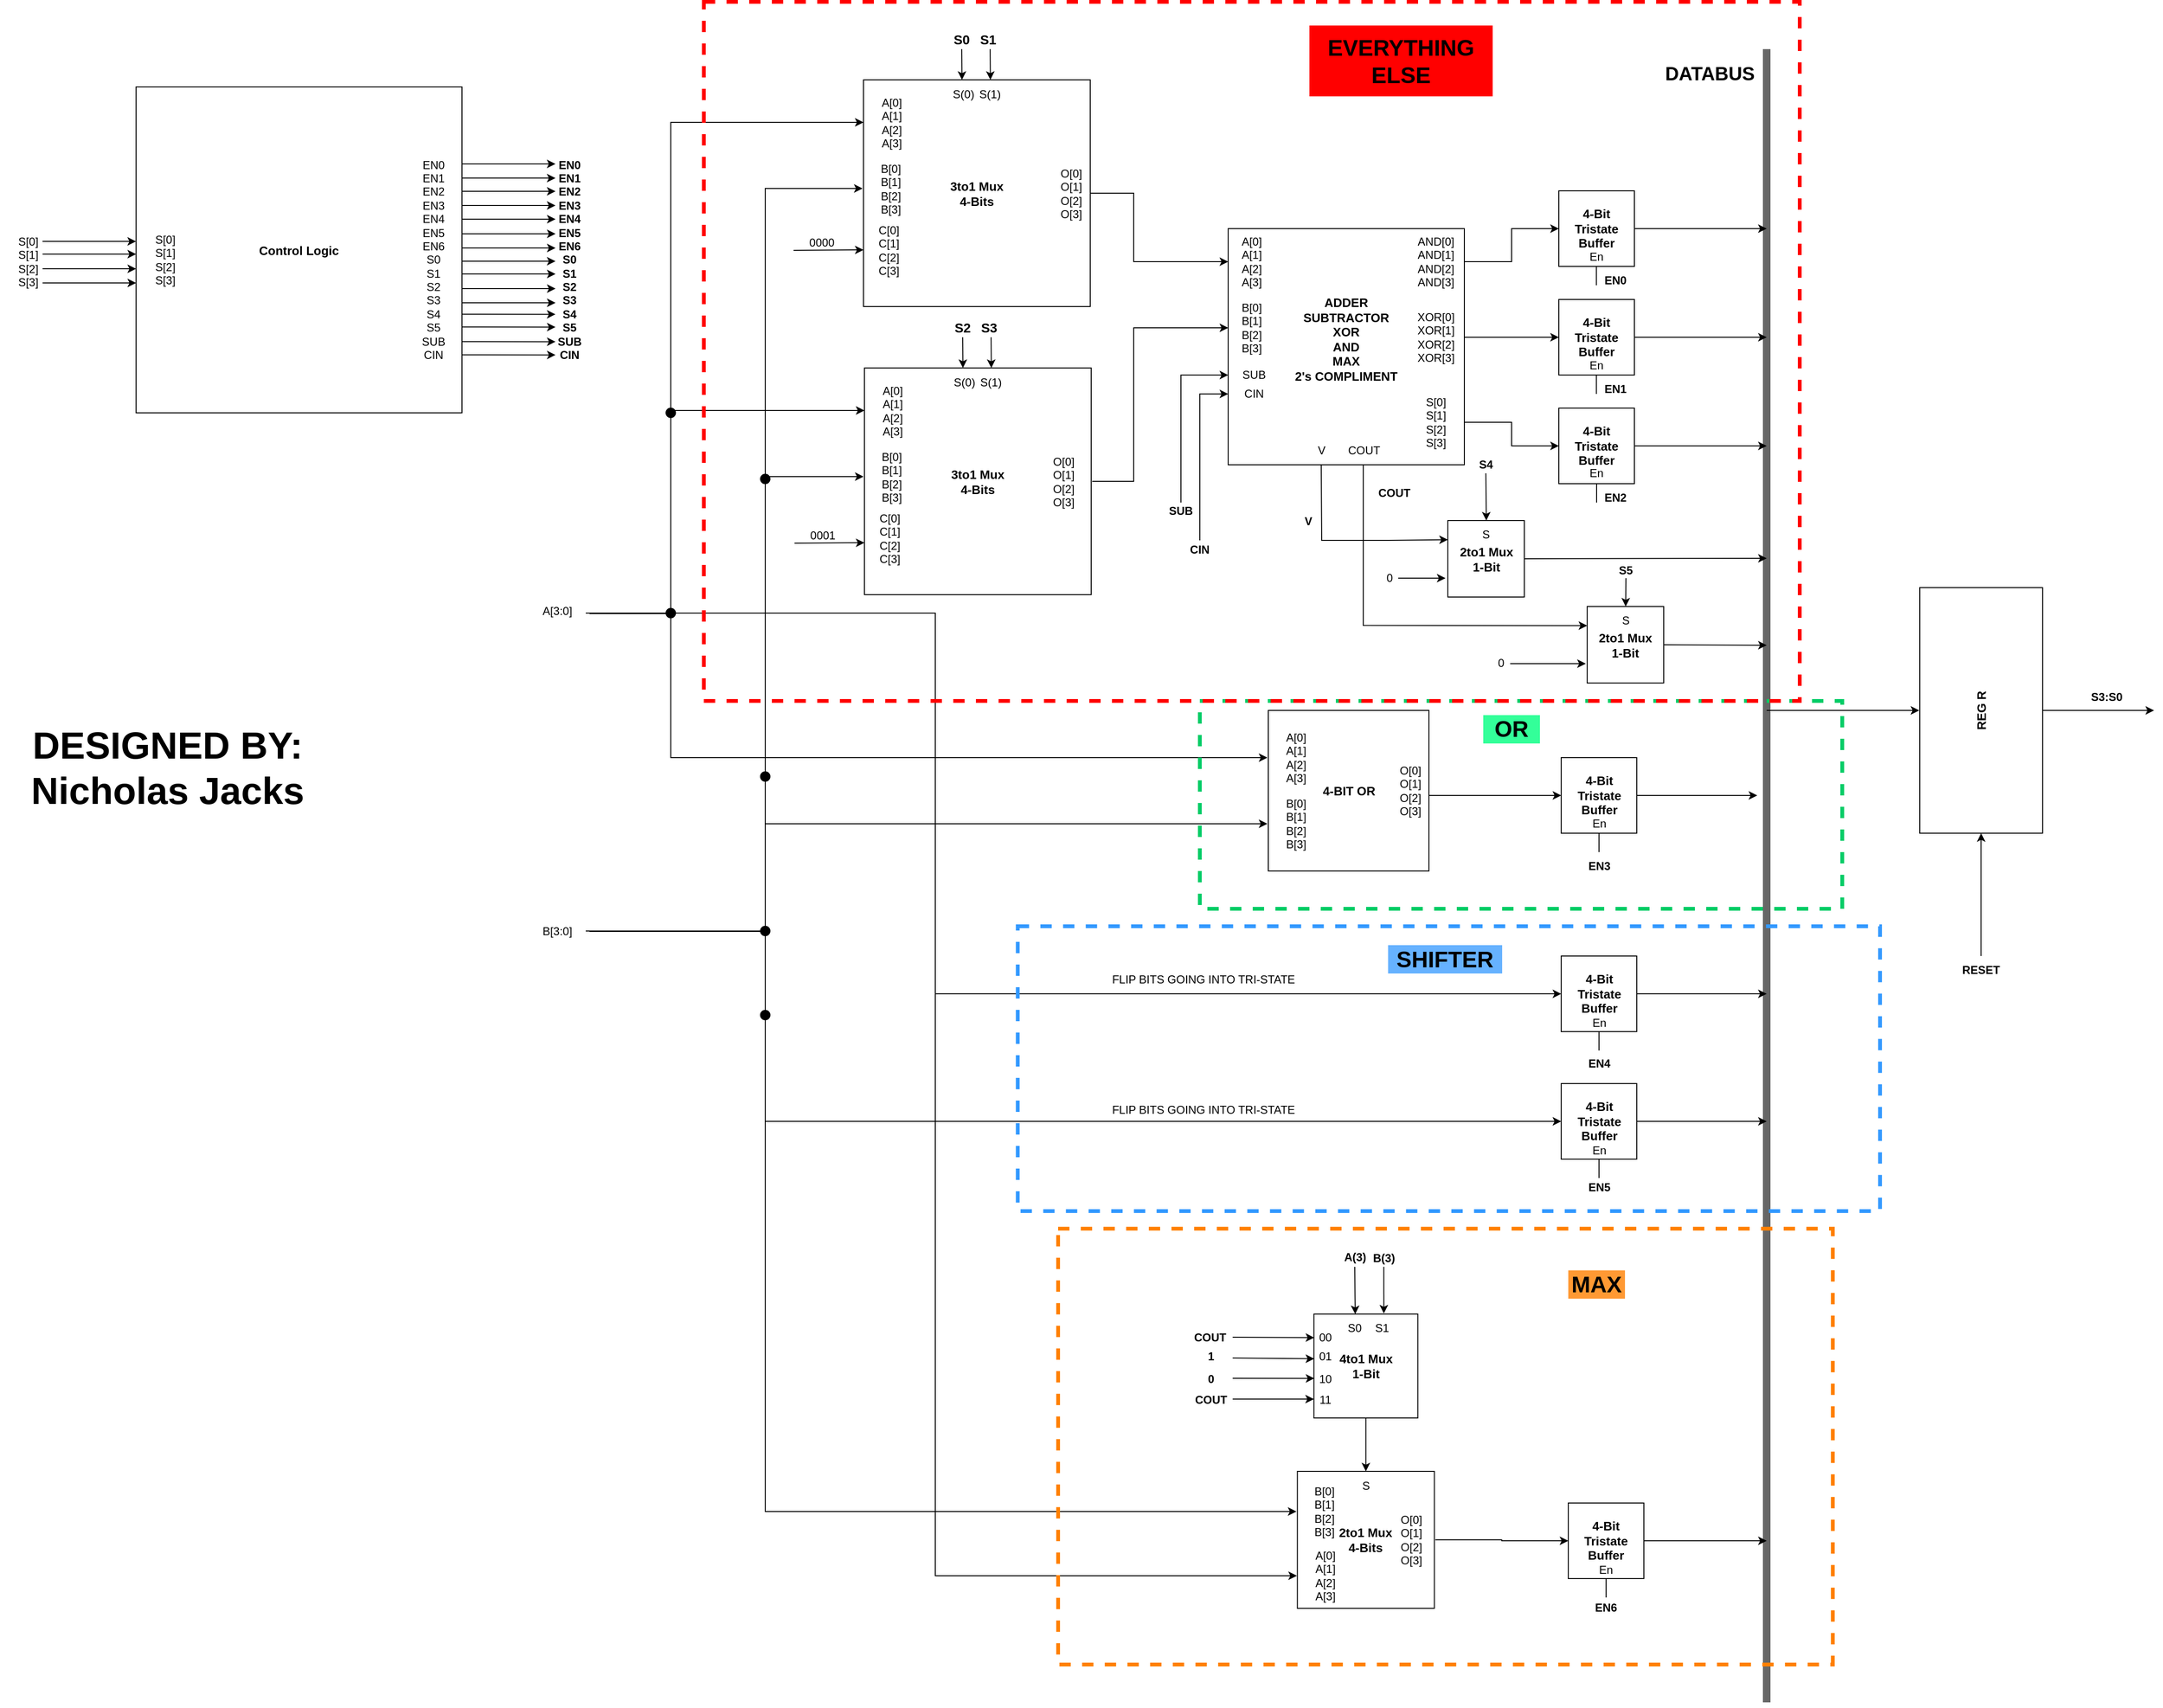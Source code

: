 <mxfile version="15.9.1" type="github">
  <diagram id="TtoM8TKqsSyaRm2l33-K" name="Page-1">
    <mxGraphModel dx="4589" dy="2337" grid="1" gridSize="10" guides="1" tooltips="1" connect="1" arrows="1" fold="1" page="0" pageScale="1" pageWidth="850" pageHeight="1100" math="0" shadow="0">
      <root>
        <mxCell id="0" />
        <mxCell id="1" parent="0" />
        <mxCell id="_qCFZrQWDJR1jyEBsIuS-36" value="&lt;div&gt;EN2&lt;/div&gt;" style="text;html=1;strokeColor=none;fillColor=none;align=center;verticalAlign=middle;whiteSpace=wrap;rounded=0;fontStyle=1" parent="1" vertex="1">
          <mxGeometry x="490" y="340" width="60" height="30" as="geometry" />
        </mxCell>
        <mxCell id="_qCFZrQWDJR1jyEBsIuS-19" value="" style="endArrow=none;html=1;rounded=0;strokeWidth=8;fillColor=#f5f5f5;strokeColor=#666666;" parent="1" edge="1">
          <mxGeometry width="50" height="50" relative="1" as="geometry">
            <mxPoint x="680" y="1630" as="sourcePoint" />
            <mxPoint x="680" y="-120" as="targetPoint" />
          </mxGeometry>
        </mxCell>
        <mxCell id="_qCFZrQWDJR1jyEBsIuS-1" value="&lt;div style=&quot;font-size: 13px&quot;&gt;ADDER&lt;/div&gt;&lt;div style=&quot;font-size: 13px&quot;&gt;SUBTRACTOR&lt;/div&gt;&lt;div style=&quot;font-size: 13px&quot;&gt;XOR&lt;/div&gt;&lt;div style=&quot;font-size: 13px&quot;&gt;AND&lt;/div&gt;&lt;div style=&quot;font-size: 13px&quot;&gt;MAX&lt;/div&gt;&lt;div style=&quot;font-size: 13px&quot;&gt;2&#39;s COMPLIMENT&lt;br style=&quot;font-size: 13px&quot;&gt;&lt;/div&gt;&lt;div style=&quot;font-size: 13px&quot;&gt;&lt;br style=&quot;font-size: 13px&quot;&gt;&lt;/div&gt;" style="whiteSpace=wrap;html=1;aspect=fixed;fontStyle=1;fontSize=13;" parent="1" vertex="1">
          <mxGeometry x="110" y="70" width="250" height="250" as="geometry" />
        </mxCell>
        <mxCell id="_qCFZrQWDJR1jyEBsIuS-14" style="edgeStyle=orthogonalEdgeStyle;rounded=0;orthogonalLoop=1;jettySize=auto;html=1;entryX=0;entryY=0.5;entryDx=0;entryDy=0;" parent="1" source="_qCFZrQWDJR1jyEBsIuS-2" target="_qCFZrQWDJR1jyEBsIuS-13" edge="1">
          <mxGeometry relative="1" as="geometry" />
        </mxCell>
        <mxCell id="_qCFZrQWDJR1jyEBsIuS-2" value="&lt;div&gt;AND[0]&lt;/div&gt;&lt;div&gt;AND[1]&lt;/div&gt;&lt;div&gt;AND[2]&lt;/div&gt;&lt;div&gt;AND[3]&lt;br&gt;&lt;/div&gt;" style="text;html=1;strokeColor=none;fillColor=none;align=center;verticalAlign=middle;whiteSpace=wrap;rounded=0;" parent="1" vertex="1">
          <mxGeometry x="300" y="90" width="60" height="30" as="geometry" />
        </mxCell>
        <mxCell id="_qCFZrQWDJR1jyEBsIuS-16" style="edgeStyle=orthogonalEdgeStyle;rounded=0;orthogonalLoop=1;jettySize=auto;html=1;entryX=0;entryY=0.5;entryDx=0;entryDy=0;" parent="1" source="_qCFZrQWDJR1jyEBsIuS-5" target="_qCFZrQWDJR1jyEBsIuS-15" edge="1">
          <mxGeometry relative="1" as="geometry" />
        </mxCell>
        <mxCell id="_qCFZrQWDJR1jyEBsIuS-5" value="&lt;div&gt;XOR[0]&lt;/div&gt;&lt;div&gt;XOR[1]&lt;/div&gt;&lt;div&gt;XOR[2]&lt;/div&gt;&lt;div&gt;XOR[3]&lt;br&gt;&lt;/div&gt;" style="text;html=1;strokeColor=none;fillColor=none;align=center;verticalAlign=middle;whiteSpace=wrap;rounded=0;" parent="1" vertex="1">
          <mxGeometry x="300" y="170" width="60" height="30" as="geometry" />
        </mxCell>
        <mxCell id="_qCFZrQWDJR1jyEBsIuS-18" style="edgeStyle=orthogonalEdgeStyle;rounded=0;orthogonalLoop=1;jettySize=auto;html=1;entryX=0;entryY=0.5;entryDx=0;entryDy=0;" parent="1" source="_qCFZrQWDJR1jyEBsIuS-6" target="_qCFZrQWDJR1jyEBsIuS-17" edge="1">
          <mxGeometry relative="1" as="geometry" />
        </mxCell>
        <mxCell id="_qCFZrQWDJR1jyEBsIuS-6" value="&lt;div&gt;S[0]&lt;/div&gt;&lt;div&gt;S[1]&lt;/div&gt;&lt;div&gt;S[2]&lt;/div&gt;&lt;div&gt;S[3]&lt;br&gt;&lt;/div&gt;" style="text;html=1;strokeColor=none;fillColor=none;align=center;verticalAlign=middle;whiteSpace=wrap;rounded=0;" parent="1" vertex="1">
          <mxGeometry x="300" y="260" width="60" height="30" as="geometry" />
        </mxCell>
        <mxCell id="_qCFZrQWDJR1jyEBsIuS-7" value="COUT" style="text;html=1;strokeColor=none;fillColor=none;align=center;verticalAlign=middle;whiteSpace=wrap;rounded=0;" parent="1" vertex="1">
          <mxGeometry x="223.5" y="290" width="60" height="30" as="geometry" />
        </mxCell>
        <mxCell id="_qCFZrQWDJR1jyEBsIuS-8" value="CIN" style="text;html=1;strokeColor=none;fillColor=none;align=center;verticalAlign=middle;whiteSpace=wrap;rounded=0;" parent="1" vertex="1">
          <mxGeometry x="110" y="230" width="55" height="30" as="geometry" />
        </mxCell>
        <mxCell id="_qCFZrQWDJR1jyEBsIuS-9" value="&lt;div&gt;A[0]&lt;/div&gt;&lt;div&gt;A[1]&lt;/div&gt;&lt;div&gt;A[2]&lt;/div&gt;&lt;div&gt;A[3]&lt;br&gt;&lt;/div&gt;" style="text;html=1;strokeColor=none;fillColor=none;align=center;verticalAlign=middle;whiteSpace=wrap;rounded=0;" parent="1" vertex="1">
          <mxGeometry x="110" y="90" width="50" height="30" as="geometry" />
        </mxCell>
        <mxCell id="_qCFZrQWDJR1jyEBsIuS-10" value="&lt;div&gt;B[0]&lt;/div&gt;&lt;div&gt;B[1]&lt;/div&gt;&lt;div&gt;B[2]&lt;/div&gt;&lt;div&gt;B[3]&lt;br&gt;&lt;/div&gt;" style="text;html=1;strokeColor=none;fillColor=none;align=center;verticalAlign=middle;whiteSpace=wrap;rounded=0;" parent="1" vertex="1">
          <mxGeometry x="110" y="160" width="50" height="30" as="geometry" />
        </mxCell>
        <mxCell id="_qCFZrQWDJR1jyEBsIuS-11" value="SUB" style="text;html=1;strokeColor=none;fillColor=none;align=center;verticalAlign=middle;whiteSpace=wrap;rounded=0;" parent="1" vertex="1">
          <mxGeometry x="110" y="210" width="55" height="30" as="geometry" />
        </mxCell>
        <mxCell id="_qCFZrQWDJR1jyEBsIuS-12" value="V" style="text;html=1;strokeColor=none;fillColor=none;align=center;verticalAlign=middle;whiteSpace=wrap;rounded=0;" parent="1" vertex="1">
          <mxGeometry x="178.5" y="290" width="60" height="30" as="geometry" />
        </mxCell>
        <mxCell id="_qCFZrQWDJR1jyEBsIuS-22" style="edgeStyle=orthogonalEdgeStyle;rounded=0;orthogonalLoop=1;jettySize=auto;html=1;strokeWidth=1;" parent="1" source="_qCFZrQWDJR1jyEBsIuS-13" edge="1">
          <mxGeometry relative="1" as="geometry">
            <mxPoint x="680" y="70" as="targetPoint" />
          </mxGeometry>
        </mxCell>
        <mxCell id="_qCFZrQWDJR1jyEBsIuS-13" value="&lt;div style=&quot;font-size: 13px;&quot;&gt;4-Bit Tristate&lt;/div&gt;&lt;div style=&quot;font-size: 13px;&quot;&gt;Buffer&lt;br style=&quot;font-size: 13px;&quot;&gt;&lt;/div&gt;" style="whiteSpace=wrap;html=1;aspect=fixed;fontStyle=1;fontSize=13;" parent="1" vertex="1">
          <mxGeometry x="460" y="30" width="80" height="80" as="geometry" />
        </mxCell>
        <mxCell id="_qCFZrQWDJR1jyEBsIuS-23" style="edgeStyle=orthogonalEdgeStyle;rounded=0;orthogonalLoop=1;jettySize=auto;html=1;strokeWidth=1;" parent="1" source="_qCFZrQWDJR1jyEBsIuS-15" edge="1">
          <mxGeometry relative="1" as="geometry">
            <mxPoint x="680" y="185" as="targetPoint" />
          </mxGeometry>
        </mxCell>
        <mxCell id="_qCFZrQWDJR1jyEBsIuS-15" value="&lt;div style=&quot;font-size: 13px;&quot;&gt;4-Bit Tristate&lt;/div&gt;&lt;div style=&quot;font-size: 13px;&quot;&gt;Buffer&lt;br style=&quot;font-size: 13px;&quot;&gt;&lt;/div&gt;" style="whiteSpace=wrap;html=1;aspect=fixed;fontStyle=1;fontSize=13;" parent="1" vertex="1">
          <mxGeometry x="460" y="145" width="80" height="80" as="geometry" />
        </mxCell>
        <mxCell id="_qCFZrQWDJR1jyEBsIuS-24" style="edgeStyle=orthogonalEdgeStyle;rounded=0;orthogonalLoop=1;jettySize=auto;html=1;strokeWidth=1;" parent="1" source="_qCFZrQWDJR1jyEBsIuS-17" edge="1">
          <mxGeometry relative="1" as="geometry">
            <mxPoint x="680" y="300" as="targetPoint" />
          </mxGeometry>
        </mxCell>
        <mxCell id="_qCFZrQWDJR1jyEBsIuS-17" value="&lt;div style=&quot;font-size: 13px;&quot;&gt;4-Bit Tristate&lt;/div&gt;&lt;div style=&quot;font-size: 13px;&quot;&gt;Buffer&lt;br style=&quot;font-size: 13px;&quot;&gt;&lt;/div&gt;" style="whiteSpace=wrap;html=1;aspect=fixed;fontStyle=1;fontSize=13;" parent="1" vertex="1">
          <mxGeometry x="460" y="260" width="80" height="80" as="geometry" />
        </mxCell>
        <mxCell id="_qCFZrQWDJR1jyEBsIuS-20" value="DATABUS" style="text;html=1;strokeColor=none;fillColor=none;align=center;verticalAlign=middle;whiteSpace=wrap;rounded=0;fontStyle=1;fontSize=20;" parent="1" vertex="1">
          <mxGeometry x="590" y="-110" width="60" height="30" as="geometry" />
        </mxCell>
        <mxCell id="_qCFZrQWDJR1jyEBsIuS-25" value="4-BIT OR" style="whiteSpace=wrap;html=1;aspect=fixed;fontStyle=1;fontSize=13;" parent="1" vertex="1">
          <mxGeometry x="152.5" y="580" width="170" height="170" as="geometry" />
        </mxCell>
        <mxCell id="_qCFZrQWDJR1jyEBsIuS-26" value="&lt;div&gt;A[0]&lt;/div&gt;&lt;div&gt;A[1]&lt;/div&gt;&lt;div&gt;A[2]&lt;/div&gt;&lt;div&gt;A[3]&lt;br&gt;&lt;/div&gt;" style="text;html=1;strokeColor=none;fillColor=none;align=center;verticalAlign=middle;whiteSpace=wrap;rounded=0;" parent="1" vertex="1">
          <mxGeometry x="151.5" y="615" width="60" height="30" as="geometry" />
        </mxCell>
        <mxCell id="_qCFZrQWDJR1jyEBsIuS-27" value="&lt;div&gt;B[0]&lt;/div&gt;&lt;div&gt;B[1]&lt;/div&gt;&lt;div&gt;B[2]&lt;/div&gt;&lt;div&gt;B[3]&lt;br&gt;&lt;/div&gt;" style="text;html=1;strokeColor=none;fillColor=none;align=center;verticalAlign=middle;whiteSpace=wrap;rounded=0;" parent="1" vertex="1">
          <mxGeometry x="151.5" y="685" width="60" height="30" as="geometry" />
        </mxCell>
        <mxCell id="_qCFZrQWDJR1jyEBsIuS-28" value="En" style="text;html=1;strokeColor=none;fillColor=none;align=center;verticalAlign=middle;whiteSpace=wrap;rounded=0;" parent="1" vertex="1">
          <mxGeometry x="470" y="314" width="60" height="30" as="geometry" />
        </mxCell>
        <mxCell id="_qCFZrQWDJR1jyEBsIuS-29" value="En" style="text;html=1;strokeColor=none;fillColor=none;align=center;verticalAlign=middle;whiteSpace=wrap;rounded=0;" parent="1" vertex="1">
          <mxGeometry x="470" y="200" width="60" height="30" as="geometry" />
        </mxCell>
        <mxCell id="_qCFZrQWDJR1jyEBsIuS-30" value="En" style="text;html=1;strokeColor=none;fillColor=none;align=center;verticalAlign=middle;whiteSpace=wrap;rounded=0;" parent="1" vertex="1">
          <mxGeometry x="470" y="85" width="60" height="30" as="geometry" />
        </mxCell>
        <mxCell id="_qCFZrQWDJR1jyEBsIuS-31" value="" style="endArrow=none;html=1;rounded=0;strokeWidth=1;exitX=0.5;exitY=0.867;exitDx=0;exitDy=0;exitPerimeter=0;" parent="1" source="_qCFZrQWDJR1jyEBsIuS-28" edge="1">
          <mxGeometry width="50" height="50" relative="1" as="geometry">
            <mxPoint x="400" y="370" as="sourcePoint" />
            <mxPoint x="500" y="360" as="targetPoint" />
          </mxGeometry>
        </mxCell>
        <mxCell id="_qCFZrQWDJR1jyEBsIuS-32" value="" style="endArrow=none;html=1;rounded=0;strokeWidth=1;exitX=0.5;exitY=0.867;exitDx=0;exitDy=0;exitPerimeter=0;" parent="1" edge="1">
          <mxGeometry width="50" height="50" relative="1" as="geometry">
            <mxPoint x="499.76" y="225.0" as="sourcePoint" />
            <mxPoint x="499.76" y="244.99" as="targetPoint" />
          </mxGeometry>
        </mxCell>
        <mxCell id="_qCFZrQWDJR1jyEBsIuS-33" value="" style="endArrow=none;html=1;rounded=0;strokeWidth=1;exitX=0.5;exitY=0.867;exitDx=0;exitDy=0;exitPerimeter=0;" parent="1" edge="1">
          <mxGeometry width="50" height="50" relative="1" as="geometry">
            <mxPoint x="499.76" y="110.0" as="sourcePoint" />
            <mxPoint x="499.76" y="129.99" as="targetPoint" />
          </mxGeometry>
        </mxCell>
        <mxCell id="_qCFZrQWDJR1jyEBsIuS-34" value="EN0" style="text;html=1;strokeColor=none;fillColor=none;align=center;verticalAlign=middle;whiteSpace=wrap;rounded=0;fontStyle=1" parent="1" vertex="1">
          <mxGeometry x="490" y="110" width="60" height="30" as="geometry" />
        </mxCell>
        <mxCell id="_qCFZrQWDJR1jyEBsIuS-35" value="EN1" style="text;html=1;strokeColor=none;fillColor=none;align=center;verticalAlign=middle;whiteSpace=wrap;rounded=0;fontStyle=1" parent="1" vertex="1">
          <mxGeometry x="490" y="225" width="60" height="30" as="geometry" />
        </mxCell>
        <mxCell id="XGVqMPs8SdAkGqt0Dx7o-12" style="edgeStyle=orthogonalEdgeStyle;rounded=0;orthogonalLoop=1;jettySize=auto;html=1;entryX=0;entryY=0.5;entryDx=0;entryDy=0;exitX=0.833;exitY=0.667;exitDx=0;exitDy=0;exitPerimeter=0;" parent="1" source="XGVqMPs8SdAkGqt0Dx7o-3" target="XGVqMPs8SdAkGqt0Dx7o-10" edge="1">
          <mxGeometry relative="1" as="geometry">
            <mxPoint x="332.5" y="660" as="sourcePoint" />
          </mxGeometry>
        </mxCell>
        <mxCell id="XGVqMPs8SdAkGqt0Dx7o-3" value="&lt;div&gt;O[0]&lt;/div&gt;&lt;div&gt;O[1]&lt;/div&gt;&lt;div&gt;O[2]&lt;/div&gt;&lt;div&gt;O[3]&lt;br&gt;&lt;/div&gt;" style="text;html=1;strokeColor=none;fillColor=none;align=center;verticalAlign=middle;whiteSpace=wrap;rounded=0;" parent="1" vertex="1">
          <mxGeometry x="272.5" y="650" width="60" height="30" as="geometry" />
        </mxCell>
        <mxCell id="XGVqMPs8SdAkGqt0Dx7o-9" value="EN3" style="text;html=1;strokeColor=none;fillColor=none;align=center;verticalAlign=middle;whiteSpace=wrap;rounded=0;fontStyle=1" parent="1" vertex="1">
          <mxGeometry x="488.5" y="660" width="60" height="30" as="geometry" />
        </mxCell>
        <mxCell id="xPKcWbQh04mABfZ3lA03-27" style="edgeStyle=orthogonalEdgeStyle;rounded=0;orthogonalLoop=1;jettySize=auto;html=1;" parent="1" source="XGVqMPs8SdAkGqt0Dx7o-10" edge="1">
          <mxGeometry relative="1" as="geometry">
            <mxPoint x="670" y="670" as="targetPoint" />
          </mxGeometry>
        </mxCell>
        <mxCell id="XGVqMPs8SdAkGqt0Dx7o-10" value="&lt;div style=&quot;font-size: 13px;&quot;&gt;4-Bit Tristate&lt;/div&gt;&lt;div style=&quot;font-size: 13px;&quot;&gt;Buffer&lt;br style=&quot;font-size: 13px;&quot;&gt;&lt;/div&gt;" style="whiteSpace=wrap;html=1;aspect=fixed;fontStyle=1;fontSize=13;" parent="1" vertex="1">
          <mxGeometry x="462.5" y="630" width="80" height="80" as="geometry" />
        </mxCell>
        <mxCell id="XGVqMPs8SdAkGqt0Dx7o-11" value="" style="endArrow=none;html=1;rounded=0;strokeWidth=1;exitX=0.5;exitY=0.867;exitDx=0;exitDy=0;exitPerimeter=0;" parent="1" edge="1">
          <mxGeometry width="50" height="50" relative="1" as="geometry">
            <mxPoint x="502.5" y="710.01" as="sourcePoint" />
            <mxPoint x="502.5" y="730" as="targetPoint" />
          </mxGeometry>
        </mxCell>
        <mxCell id="XGVqMPs8SdAkGqt0Dx7o-13" value="EN4" style="text;html=1;strokeColor=none;fillColor=none;align=center;verticalAlign=middle;whiteSpace=wrap;rounded=0;fontStyle=1" parent="1" vertex="1">
          <mxGeometry x="472.5" y="938.5" width="60" height="30" as="geometry" />
        </mxCell>
        <mxCell id="xPKcWbQh04mABfZ3lA03-25" style="edgeStyle=orthogonalEdgeStyle;rounded=0;orthogonalLoop=1;jettySize=auto;html=1;" parent="1" source="XGVqMPs8SdAkGqt0Dx7o-14" edge="1">
          <mxGeometry relative="1" as="geometry">
            <mxPoint x="680" y="880" as="targetPoint" />
          </mxGeometry>
        </mxCell>
        <mxCell id="XGVqMPs8SdAkGqt0Dx7o-14" value="&lt;div style=&quot;font-size: 13px;&quot;&gt;4-Bit Tristate&lt;/div&gt;&lt;div style=&quot;font-size: 13px;&quot;&gt;Buffer&lt;br style=&quot;font-size: 13px;&quot;&gt;&lt;/div&gt;" style="whiteSpace=wrap;html=1;aspect=fixed;fontStyle=1;fontSize=13;" parent="1" vertex="1">
          <mxGeometry x="462.5" y="840" width="80" height="80" as="geometry" />
        </mxCell>
        <mxCell id="XGVqMPs8SdAkGqt0Dx7o-15" value="" style="endArrow=none;html=1;rounded=0;strokeWidth=1;exitX=0.5;exitY=0.867;exitDx=0;exitDy=0;exitPerimeter=0;" parent="1" edge="1">
          <mxGeometry width="50" height="50" relative="1" as="geometry">
            <mxPoint x="502.5" y="920.01" as="sourcePoint" />
            <mxPoint x="502.5" y="940" as="targetPoint" />
          </mxGeometry>
        </mxCell>
        <mxCell id="XGVqMPs8SdAkGqt0Dx7o-70" style="edgeStyle=orthogonalEdgeStyle;rounded=0;orthogonalLoop=1;jettySize=auto;html=1;fontSize=20;" parent="1" source="XGVqMPs8SdAkGqt0Dx7o-24" target="_qCFZrQWDJR1jyEBsIuS-9" edge="1">
          <mxGeometry relative="1" as="geometry">
            <Array as="points">
              <mxPoint x="10" y="33" />
              <mxPoint x="10" y="105" />
            </Array>
          </mxGeometry>
        </mxCell>
        <mxCell id="XGVqMPs8SdAkGqt0Dx7o-24" value="&lt;div style=&quot;font-size: 13px&quot;&gt;3to1 Mux&lt;/div&gt;&lt;div style=&quot;font-size: 13px&quot;&gt;4-Bits&lt;br style=&quot;font-size: 13px&quot;&gt;&lt;/div&gt;" style="whiteSpace=wrap;html=1;aspect=fixed;fontStyle=1;fontSize=13;" parent="1" vertex="1">
          <mxGeometry x="-276" y="-87.5" width="240" height="240" as="geometry" />
        </mxCell>
        <mxCell id="XGVqMPs8SdAkGqt0Dx7o-25" value="&lt;div&gt;A[0]&lt;/div&gt;&lt;div&gt;A[1]&lt;/div&gt;&lt;div&gt;A[2]&lt;/div&gt;&lt;div&gt;A[3]&lt;br&gt;&lt;/div&gt;" style="text;html=1;strokeColor=none;fillColor=none;align=center;verticalAlign=middle;whiteSpace=wrap;rounded=0;" parent="1" vertex="1">
          <mxGeometry x="-276" y="-57.5" width="60" height="30" as="geometry" />
        </mxCell>
        <mxCell id="XGVqMPs8SdAkGqt0Dx7o-26" value="&lt;div&gt;B[0]&lt;/div&gt;&lt;div&gt;B[1]&lt;/div&gt;&lt;div&gt;B[2]&lt;/div&gt;&lt;div&gt;B[3]&lt;br&gt;&lt;/div&gt;" style="text;html=1;strokeColor=none;fillColor=none;align=center;verticalAlign=middle;whiteSpace=wrap;rounded=0;" parent="1" vertex="1">
          <mxGeometry x="-277" y="12.5" width="60" height="30" as="geometry" />
        </mxCell>
        <mxCell id="XGVqMPs8SdAkGqt0Dx7o-27" value="S(0)" style="text;html=1;strokeColor=none;fillColor=none;align=center;verticalAlign=middle;whiteSpace=wrap;rounded=0;" parent="1" vertex="1">
          <mxGeometry x="-200.25" y="-87.5" width="60" height="30" as="geometry" />
        </mxCell>
        <mxCell id="XGVqMPs8SdAkGqt0Dx7o-51" value="&lt;div&gt;C[0]&lt;/div&gt;&lt;div&gt;C[1]&lt;/div&gt;&lt;div&gt;C[2]&lt;/div&gt;&lt;div&gt;C[3]&lt;br&gt;&lt;/div&gt;" style="text;html=1;strokeColor=none;fillColor=none;align=center;verticalAlign=middle;whiteSpace=wrap;rounded=0;" parent="1" vertex="1">
          <mxGeometry x="-276" y="77.5" width="54" height="30" as="geometry" />
        </mxCell>
        <mxCell id="XGVqMPs8SdAkGqt0Dx7o-52" value="&lt;div&gt;O[0]&lt;/div&gt;&lt;div&gt;O[1]&lt;/div&gt;&lt;div&gt;O[2]&lt;/div&gt;&lt;div&gt;O[3]&lt;br&gt;&lt;/div&gt;" style="text;html=1;strokeColor=none;fillColor=none;align=center;verticalAlign=middle;whiteSpace=wrap;rounded=0;" parent="1" vertex="1">
          <mxGeometry x="-86" y="17.5" width="60" height="30" as="geometry" />
        </mxCell>
        <mxCell id="XGVqMPs8SdAkGqt0Dx7o-53" value="S(1)" style="text;html=1;strokeColor=none;fillColor=none;align=center;verticalAlign=middle;whiteSpace=wrap;rounded=0;" parent="1" vertex="1">
          <mxGeometry x="-171.75" y="-87.5" width="60" height="30" as="geometry" />
        </mxCell>
        <mxCell id="YykE-uixl1K2JJqu2O9A-4" value="" style="endArrow=classic;html=1;rounded=0;" parent="1" target="_qCFZrQWDJR1jyEBsIuS-11" edge="1">
          <mxGeometry width="50" height="50" relative="1" as="geometry">
            <mxPoint x="60" y="360" as="sourcePoint" />
            <mxPoint x="300" y="290" as="targetPoint" />
            <Array as="points">
              <mxPoint x="60" y="225" />
            </Array>
          </mxGeometry>
        </mxCell>
        <mxCell id="YykE-uixl1K2JJqu2O9A-5" value="" style="endArrow=classic;html=1;rounded=0;entryX=0;entryY=0.5;entryDx=0;entryDy=0;" parent="1" target="_qCFZrQWDJR1jyEBsIuS-8" edge="1">
          <mxGeometry width="50" height="50" relative="1" as="geometry">
            <mxPoint x="80" y="400" as="sourcePoint" />
            <mxPoint x="120" y="235" as="targetPoint" />
            <Array as="points">
              <mxPoint x="80" y="245" />
            </Array>
          </mxGeometry>
        </mxCell>
        <mxCell id="YykE-uixl1K2JJqu2O9A-6" value="" style="endArrow=classic;html=1;rounded=0;exitX=0.5;exitY=1;exitDx=0;exitDy=0;entryX=0;entryY=0.25;entryDx=0;entryDy=0;" parent="1" source="_qCFZrQWDJR1jyEBsIuS-12" target="jRC6Yb9Rg48XKbTSgGX9-8" edge="1">
          <mxGeometry width="50" height="50" relative="1" as="geometry">
            <mxPoint x="110" y="340" as="sourcePoint" />
            <mxPoint x="209" y="370" as="targetPoint" />
            <Array as="points">
              <mxPoint x="209" y="400" />
              <mxPoint x="280" y="400" />
            </Array>
          </mxGeometry>
        </mxCell>
        <mxCell id="YykE-uixl1K2JJqu2O9A-7" value="" style="endArrow=classic;html=1;rounded=0;exitX=0.5;exitY=1;exitDx=0;exitDy=0;entryX=0;entryY=0.25;entryDx=0;entryDy=0;" parent="1" target="jRC6Yb9Rg48XKbTSgGX9-16" edge="1">
          <mxGeometry width="50" height="50" relative="1" as="geometry">
            <mxPoint x="253" y="320" as="sourcePoint" />
            <mxPoint x="253.5" y="370" as="targetPoint" />
            <Array as="points">
              <mxPoint x="253" y="490" />
            </Array>
          </mxGeometry>
        </mxCell>
        <mxCell id="YykE-uixl1K2JJqu2O9A-74" style="edgeStyle=orthogonalEdgeStyle;rounded=0;orthogonalLoop=1;jettySize=auto;html=1;entryX=0;entryY=0.5;entryDx=0;entryDy=0;fontSize=12;" parent="1" target="XGVqMPs8SdAkGqt0Dx7o-25" edge="1">
          <mxGeometry relative="1" as="geometry">
            <Array as="points">
              <mxPoint x="-480" y="478" />
              <mxPoint x="-480" y="-42" />
            </Array>
            <mxPoint x="-566" y="477.43" as="sourcePoint" />
          </mxGeometry>
        </mxCell>
        <mxCell id="YykE-uixl1K2JJqu2O9A-75" style="edgeStyle=orthogonalEdgeStyle;rounded=0;orthogonalLoop=1;jettySize=auto;html=1;entryX=0;entryY=0.5;entryDx=0;entryDy=0;fontSize=12;" parent="1" target="_qCFZrQWDJR1jyEBsIuS-26" edge="1">
          <mxGeometry relative="1" as="geometry">
            <Array as="points">
              <mxPoint x="-480" y="477" />
              <mxPoint x="-480" y="630" />
            </Array>
            <mxPoint x="-566" y="477.43" as="sourcePoint" />
          </mxGeometry>
        </mxCell>
        <mxCell id="YykE-uixl1K2JJqu2O9A-92" style="edgeStyle=orthogonalEdgeStyle;rounded=0;orthogonalLoop=1;jettySize=auto;html=1;entryX=0;entryY=0.5;entryDx=0;entryDy=0;fontSize=12;startArrow=none;" parent="1" source="YykE-uixl1K2JJqu2O9A-96" target="XGVqMPs8SdAkGqt0Dx7o-14" edge="1">
          <mxGeometry relative="1" as="geometry">
            <Array as="points">
              <mxPoint x="-200" y="477" />
              <mxPoint x="-200" y="880" />
            </Array>
            <mxPoint x="-58" y="832.5" as="targetPoint" />
          </mxGeometry>
        </mxCell>
        <mxCell id="YykE-uixl1K2JJqu2O9A-142" style="edgeStyle=orthogonalEdgeStyle;rounded=0;orthogonalLoop=1;jettySize=auto;html=1;entryX=0;entryY=0.5;entryDx=0;entryDy=0;fontSize=14;" parent="1" target="YykE-uixl1K2JJqu2O9A-130" edge="1">
          <mxGeometry relative="1" as="geometry">
            <Array as="points">
              <mxPoint x="-480" y="477" />
              <mxPoint x="-480" y="263" />
            </Array>
            <mxPoint x="-566" y="477" as="sourcePoint" />
          </mxGeometry>
        </mxCell>
        <mxCell id="YykE-uixl1K2JJqu2O9A-89" style="edgeStyle=orthogonalEdgeStyle;rounded=0;orthogonalLoop=1;jettySize=auto;html=1;entryX=0;entryY=0.5;entryDx=0;entryDy=0;fontSize=12;" parent="1" target="_qCFZrQWDJR1jyEBsIuS-27" edge="1">
          <mxGeometry relative="1" as="geometry">
            <Array as="points">
              <mxPoint x="-380" y="814" />
              <mxPoint x="-380" y="700" />
            </Array>
            <mxPoint x="-566" y="813.763" as="sourcePoint" />
          </mxGeometry>
        </mxCell>
        <mxCell id="YykE-uixl1K2JJqu2O9A-91" style="edgeStyle=orthogonalEdgeStyle;rounded=0;orthogonalLoop=1;jettySize=auto;html=1;entryX=0;entryY=0.5;entryDx=0;entryDy=0;fontSize=12;" parent="1" target="XGVqMPs8SdAkGqt0Dx7o-26" edge="1">
          <mxGeometry relative="1" as="geometry">
            <Array as="points">
              <mxPoint x="-380" y="814" />
              <mxPoint x="-380" y="28" />
            </Array>
            <mxPoint x="-566" y="813.763" as="sourcePoint" />
          </mxGeometry>
        </mxCell>
        <mxCell id="YykE-uixl1K2JJqu2O9A-95" style="edgeStyle=orthogonalEdgeStyle;rounded=0;orthogonalLoop=1;jettySize=auto;html=1;fontSize=12;entryX=0;entryY=0.5;entryDx=0;entryDy=0;" parent="1" target="jRC6Yb9Rg48XKbTSgGX9-3" edge="1">
          <mxGeometry relative="1" as="geometry">
            <Array as="points">
              <mxPoint x="-380" y="814" />
              <mxPoint x="-380" y="1015" />
            </Array>
            <mxPoint x="-566" y="813.763" as="sourcePoint" />
            <mxPoint x="310" y="903" as="targetPoint" />
          </mxGeometry>
        </mxCell>
        <mxCell id="YykE-uixl1K2JJqu2O9A-141" style="edgeStyle=orthogonalEdgeStyle;rounded=0;orthogonalLoop=1;jettySize=auto;html=1;entryX=0;entryY=0.5;entryDx=0;entryDy=0;fontSize=14;" parent="1" target="YykE-uixl1K2JJqu2O9A-131" edge="1">
          <mxGeometry relative="1" as="geometry">
            <Array as="points">
              <mxPoint x="-380" y="814" />
              <mxPoint x="-380" y="333" />
            </Array>
            <mxPoint x="-566" y="813.763" as="sourcePoint" />
          </mxGeometry>
        </mxCell>
        <mxCell id="YykE-uixl1K2JJqu2O9A-27" value="SUB" style="text;html=1;strokeColor=none;fillColor=none;align=center;verticalAlign=middle;whiteSpace=wrap;rounded=0;fontSize=12;fontStyle=1" parent="1" vertex="1">
          <mxGeometry x="29.5" y="354" width="60" height="30" as="geometry" />
        </mxCell>
        <mxCell id="YykE-uixl1K2JJqu2O9A-30" value="CIN" style="text;html=1;strokeColor=none;fillColor=none;align=center;verticalAlign=middle;whiteSpace=wrap;rounded=0;fontSize=12;fontStyle=1" parent="1" vertex="1">
          <mxGeometry x="50" y="394.5" width="60" height="30" as="geometry" />
        </mxCell>
        <mxCell id="YykE-uixl1K2JJqu2O9A-32" value="" style="endArrow=classic;html=1;rounded=0;fontSize=12;entryX=0;entryY=0;entryDx=0;entryDy=0;" parent="1" target="XGVqMPs8SdAkGqt0Dx7o-53" edge="1">
          <mxGeometry width="50" height="50" relative="1" as="geometry">
            <mxPoint x="-172" y="-120" as="sourcePoint" />
            <mxPoint x="-50" as="targetPoint" />
          </mxGeometry>
        </mxCell>
        <mxCell id="YykE-uixl1K2JJqu2O9A-33" value="" style="endArrow=classic;html=1;rounded=0;fontSize=12;entryX=0;entryY=0;entryDx=0;entryDy=0;" parent="1" edge="1">
          <mxGeometry width="50" height="50" relative="1" as="geometry">
            <mxPoint x="-141.95" y="-120" as="sourcePoint" />
            <mxPoint x="-141.7" y="-87.5" as="targetPoint" />
          </mxGeometry>
        </mxCell>
        <mxCell id="YykE-uixl1K2JJqu2O9A-36" value="S0" style="text;html=1;strokeColor=none;fillColor=none;align=center;verticalAlign=middle;whiteSpace=wrap;rounded=0;fontSize=14;fontStyle=1" parent="1" vertex="1">
          <mxGeometry x="-202.25" y="-145" width="60" height="30" as="geometry" />
        </mxCell>
        <mxCell id="YykE-uixl1K2JJqu2O9A-37" value="S1" style="text;html=1;strokeColor=none;fillColor=none;align=center;verticalAlign=middle;whiteSpace=wrap;rounded=0;fontSize=14;fontStyle=1" parent="1" vertex="1">
          <mxGeometry x="-173.75" y="-145" width="60" height="30" as="geometry" />
        </mxCell>
        <mxCell id="YykE-uixl1K2JJqu2O9A-45" value="Control Logic" style="whiteSpace=wrap;html=1;aspect=fixed;fontStyle=1;fontSize=13;" parent="1" vertex="1">
          <mxGeometry x="-1046" y="-80" width="345" height="345" as="geometry" />
        </mxCell>
        <mxCell id="YykE-uixl1K2JJqu2O9A-47" value="&lt;div&gt;EN0&lt;/div&gt;&lt;div&gt;EN1&lt;/div&gt;&lt;div&gt;EN2&lt;/div&gt;&lt;div&gt;EN3&lt;/div&gt;&lt;div&gt;EN4&lt;/div&gt;&lt;div&gt;EN5&lt;/div&gt;&lt;div&gt;EN6&lt;br&gt;&lt;/div&gt;&lt;div&gt;S0&lt;/div&gt;&lt;div&gt;S1&lt;/div&gt;&lt;div&gt;S2&lt;/div&gt;&lt;div&gt;S3&lt;/div&gt;&lt;div&gt;S4&lt;/div&gt;&lt;div&gt;S5&lt;br&gt;&lt;/div&gt;&lt;div&gt;SUB&lt;/div&gt;&lt;div&gt;CIN&lt;br&gt;&lt;/div&gt;" style="text;html=1;strokeColor=none;fillColor=none;align=center;verticalAlign=middle;whiteSpace=wrap;rounded=0;" parent="1" vertex="1">
          <mxGeometry x="-761" y="87.5" width="60" height="30" as="geometry" />
        </mxCell>
        <mxCell id="YykE-uixl1K2JJqu2O9A-48" value="&lt;div&gt;S[0]&lt;/div&gt;&lt;div&gt;S[1]&lt;/div&gt;&lt;div&gt;S[2]&lt;/div&gt;&lt;div&gt;S[3]&lt;br&gt;&lt;/div&gt;" style="text;html=1;strokeColor=none;fillColor=none;align=center;verticalAlign=middle;whiteSpace=wrap;rounded=0;" parent="1" vertex="1">
          <mxGeometry x="-1045" y="87.5" width="60" height="30" as="geometry" />
        </mxCell>
        <mxCell id="YykE-uixl1K2JJqu2O9A-49" value="" style="endArrow=classic;html=1;rounded=0;fontSize=14;entryX=-0.006;entryY=0.474;entryDx=0;entryDy=0;entryPerimeter=0;" parent="1" edge="1">
          <mxGeometry width="50" height="50" relative="1" as="geometry">
            <mxPoint x="-1145" y="83.5" as="sourcePoint" />
            <mxPoint x="-1046.07" y="83.53" as="targetPoint" />
          </mxGeometry>
        </mxCell>
        <mxCell id="YykE-uixl1K2JJqu2O9A-50" value="" style="endArrow=classic;html=1;rounded=0;fontSize=14;entryX=-0.006;entryY=0.474;entryDx=0;entryDy=0;entryPerimeter=0;" parent="1" edge="1">
          <mxGeometry width="50" height="50" relative="1" as="geometry">
            <mxPoint x="-1144.93" y="97" as="sourcePoint" />
            <mxPoint x="-1046" y="97.03" as="targetPoint" />
          </mxGeometry>
        </mxCell>
        <mxCell id="YykE-uixl1K2JJqu2O9A-51" value="" style="endArrow=classic;html=1;rounded=0;fontSize=14;entryX=-0.006;entryY=0.474;entryDx=0;entryDy=0;entryPerimeter=0;" parent="1" edge="1">
          <mxGeometry width="50" height="50" relative="1" as="geometry">
            <mxPoint x="-1144.93" y="112.5" as="sourcePoint" />
            <mxPoint x="-1046" y="112.53" as="targetPoint" />
          </mxGeometry>
        </mxCell>
        <mxCell id="YykE-uixl1K2JJqu2O9A-52" value="" style="endArrow=classic;html=1;rounded=0;fontSize=14;entryX=-0.006;entryY=0.474;entryDx=0;entryDy=0;entryPerimeter=0;" parent="1" edge="1">
          <mxGeometry width="50" height="50" relative="1" as="geometry">
            <mxPoint x="-1144.93" y="127.5" as="sourcePoint" />
            <mxPoint x="-1046" y="127.53" as="targetPoint" />
          </mxGeometry>
        </mxCell>
        <mxCell id="YykE-uixl1K2JJqu2O9A-53" value="" style="endArrow=classic;html=1;rounded=0;fontSize=14;entryX=-0.006;entryY=0.474;entryDx=0;entryDy=0;entryPerimeter=0;" parent="1" edge="1">
          <mxGeometry width="50" height="50" relative="1" as="geometry">
            <mxPoint x="-701" y="45.5" as="sourcePoint" />
            <mxPoint x="-602.07" y="45.53" as="targetPoint" />
          </mxGeometry>
        </mxCell>
        <mxCell id="YykE-uixl1K2JJqu2O9A-54" value="" style="endArrow=classic;html=1;rounded=0;fontSize=14;entryX=-0.006;entryY=0.474;entryDx=0;entryDy=0;entryPerimeter=0;" parent="1" edge="1">
          <mxGeometry width="50" height="50" relative="1" as="geometry">
            <mxPoint x="-700.93" y="60" as="sourcePoint" />
            <mxPoint x="-602" y="60.03" as="targetPoint" />
          </mxGeometry>
        </mxCell>
        <mxCell id="YykE-uixl1K2JJqu2O9A-55" value="" style="endArrow=classic;html=1;rounded=0;fontSize=14;entryX=-0.006;entryY=0.474;entryDx=0;entryDy=0;entryPerimeter=0;" parent="1" edge="1">
          <mxGeometry width="50" height="50" relative="1" as="geometry">
            <mxPoint x="-700.93" y="75.5" as="sourcePoint" />
            <mxPoint x="-602" y="75.53" as="targetPoint" />
          </mxGeometry>
        </mxCell>
        <mxCell id="YykE-uixl1K2JJqu2O9A-56" value="" style="endArrow=classic;html=1;rounded=0;fontSize=14;entryX=-0.006;entryY=0.474;entryDx=0;entryDy=0;entryPerimeter=0;" parent="1" edge="1">
          <mxGeometry width="50" height="50" relative="1" as="geometry">
            <mxPoint x="-700.93" y="90.5" as="sourcePoint" />
            <mxPoint x="-602" y="90.53" as="targetPoint" />
          </mxGeometry>
        </mxCell>
        <mxCell id="YykE-uixl1K2JJqu2O9A-57" value="" style="endArrow=classic;html=1;rounded=0;fontSize=14;entryX=-0.006;entryY=0.474;entryDx=0;entryDy=0;entryPerimeter=0;" parent="1" edge="1">
          <mxGeometry width="50" height="50" relative="1" as="geometry">
            <mxPoint x="-701" y="104.5" as="sourcePoint" />
            <mxPoint x="-602.07" y="104.53" as="targetPoint" />
          </mxGeometry>
        </mxCell>
        <mxCell id="YykE-uixl1K2JJqu2O9A-58" value="" style="endArrow=classic;html=1;rounded=0;fontSize=14;entryX=-0.006;entryY=0.474;entryDx=0;entryDy=0;entryPerimeter=0;" parent="1" edge="1">
          <mxGeometry width="50" height="50" relative="1" as="geometry">
            <mxPoint x="-700.93" y="118" as="sourcePoint" />
            <mxPoint x="-602" y="118.03" as="targetPoint" />
          </mxGeometry>
        </mxCell>
        <mxCell id="YykE-uixl1K2JJqu2O9A-59" value="" style="endArrow=classic;html=1;rounded=0;fontSize=14;entryX=-0.006;entryY=0.474;entryDx=0;entryDy=0;entryPerimeter=0;" parent="1" edge="1">
          <mxGeometry width="50" height="50" relative="1" as="geometry">
            <mxPoint x="-700.93" y="133.5" as="sourcePoint" />
            <mxPoint x="-602" y="133.53" as="targetPoint" />
          </mxGeometry>
        </mxCell>
        <mxCell id="YykE-uixl1K2JJqu2O9A-60" value="" style="endArrow=classic;html=1;rounded=0;fontSize=14;entryX=-0.006;entryY=0.474;entryDx=0;entryDy=0;entryPerimeter=0;" parent="1" edge="1">
          <mxGeometry width="50" height="50" relative="1" as="geometry">
            <mxPoint x="-700.93" y="148.5" as="sourcePoint" />
            <mxPoint x="-602" y="148.53" as="targetPoint" />
          </mxGeometry>
        </mxCell>
        <mxCell id="YykE-uixl1K2JJqu2O9A-61" value="" style="endArrow=classic;html=1;rounded=0;fontSize=14;entryX=-0.006;entryY=0.474;entryDx=0;entryDy=0;entryPerimeter=0;" parent="1" edge="1">
          <mxGeometry width="50" height="50" relative="1" as="geometry">
            <mxPoint x="-701" y="160.67" as="sourcePoint" />
            <mxPoint x="-602.07" y="160.7" as="targetPoint" />
          </mxGeometry>
        </mxCell>
        <mxCell id="YykE-uixl1K2JJqu2O9A-62" value="" style="endArrow=classic;html=1;rounded=0;fontSize=14;entryX=-0.006;entryY=0.474;entryDx=0;entryDy=0;entryPerimeter=0;" parent="1" edge="1">
          <mxGeometry width="50" height="50" relative="1" as="geometry">
            <mxPoint x="-700.93" y="174.17" as="sourcePoint" />
            <mxPoint x="-602" y="174.2" as="targetPoint" />
          </mxGeometry>
        </mxCell>
        <mxCell id="YykE-uixl1K2JJqu2O9A-63" value="" style="endArrow=classic;html=1;rounded=0;fontSize=14;entryX=-0.006;entryY=0.474;entryDx=0;entryDy=0;entryPerimeter=0;" parent="1" edge="1">
          <mxGeometry width="50" height="50" relative="1" as="geometry">
            <mxPoint x="-700.93" y="189.67" as="sourcePoint" />
            <mxPoint x="-602" y="189.7" as="targetPoint" />
          </mxGeometry>
        </mxCell>
        <mxCell id="YykE-uixl1K2JJqu2O9A-65" value="&lt;div&gt;S[0]&lt;/div&gt;&lt;div&gt;S[1]&lt;/div&gt;&lt;div&gt;S[2]&lt;/div&gt;&lt;div&gt;S[3]&lt;br&gt;&lt;/div&gt;" style="text;html=1;strokeColor=none;fillColor=none;align=center;verticalAlign=middle;whiteSpace=wrap;rounded=0;" parent="1" vertex="1">
          <mxGeometry x="-1190" y="89.5" width="60" height="30" as="geometry" />
        </mxCell>
        <mxCell id="YykE-uixl1K2JJqu2O9A-69" value="&lt;div&gt;EN0&lt;/div&gt;&lt;div&gt;EN1&lt;/div&gt;&lt;div&gt;EN2&lt;/div&gt;&lt;div&gt;EN3&lt;/div&gt;&lt;div&gt;EN4&lt;/div&gt;&lt;div&gt;EN5&lt;/div&gt;&lt;div&gt;EN6&lt;br&gt;&lt;/div&gt;&lt;div&gt;S0&lt;/div&gt;&lt;div&gt;S1&lt;/div&gt;&lt;div&gt;S2&lt;/div&gt;&lt;div&gt;S3&lt;/div&gt;&lt;div&gt;S4&lt;/div&gt;&lt;div&gt;S5&lt;br&gt;&lt;/div&gt;&lt;div&gt;SUB&lt;/div&gt;&lt;div&gt;CIN&lt;br&gt;&lt;/div&gt;" style="text;html=1;strokeColor=none;fillColor=none;align=center;verticalAlign=middle;whiteSpace=wrap;rounded=0;fontStyle=1" parent="1" vertex="1">
          <mxGeometry x="-617" y="88" width="60" height="30" as="geometry" />
        </mxCell>
        <mxCell id="YykE-uixl1K2JJqu2O9A-93" value="" style="endArrow=classic;html=1;rounded=0;fontSize=12;entryX=0;entryY=0.5;entryDx=0;entryDy=0;" parent="1" target="XGVqMPs8SdAkGqt0Dx7o-51" edge="1">
          <mxGeometry width="50" height="50" relative="1" as="geometry">
            <mxPoint x="-350" y="93" as="sourcePoint" />
            <mxPoint x="-200" y="400" as="targetPoint" />
          </mxGeometry>
        </mxCell>
        <mxCell id="YykE-uixl1K2JJqu2O9A-94" value="0000" style="text;html=1;strokeColor=none;fillColor=none;align=center;verticalAlign=middle;whiteSpace=wrap;rounded=0;fontSize=12;" parent="1" vertex="1">
          <mxGeometry x="-350" y="70" width="60" height="30" as="geometry" />
        </mxCell>
        <mxCell id="YykE-uixl1K2JJqu2O9A-96" value="" style="ellipse;whiteSpace=wrap;html=1;aspect=fixed;fontSize=12;fillColor=#000000;" parent="1" vertex="1">
          <mxGeometry x="-485" y="472" width="10" height="10" as="geometry" />
        </mxCell>
        <mxCell id="YykE-uixl1K2JJqu2O9A-97" value="" style="edgeStyle=orthogonalEdgeStyle;rounded=0;orthogonalLoop=1;jettySize=auto;html=1;entryX=0;entryY=0.5;entryDx=0;entryDy=0;fontSize=12;endArrow=none;" parent="1" target="YykE-uixl1K2JJqu2O9A-96" edge="1">
          <mxGeometry relative="1" as="geometry">
            <mxPoint x="-566" y="477" as="sourcePoint" />
            <mxPoint x="-58" y="832.5" as="targetPoint" />
            <Array as="points" />
          </mxGeometry>
        </mxCell>
        <mxCell id="YykE-uixl1K2JJqu2O9A-98" value="" style="ellipse;whiteSpace=wrap;html=1;aspect=fixed;fontSize=12;fillColor=#000000;" parent="1" vertex="1">
          <mxGeometry x="-385" y="645" width="10" height="10" as="geometry" />
        </mxCell>
        <mxCell id="YykE-uixl1K2JJqu2O9A-101" value="" style="ellipse;whiteSpace=wrap;html=1;aspect=fixed;fontSize=12;fillColor=#000000;" parent="1" vertex="1">
          <mxGeometry x="-385" y="808.5" width="10" height="10" as="geometry" />
        </mxCell>
        <mxCell id="YykE-uixl1K2JJqu2O9A-102" value="" style="ellipse;whiteSpace=wrap;html=1;aspect=fixed;fontSize=12;fillColor=#000000;" parent="1" vertex="1">
          <mxGeometry x="-385" y="330" width="10" height="10" as="geometry" />
        </mxCell>
        <mxCell id="YykE-uixl1K2JJqu2O9A-104" value="" style="ellipse;whiteSpace=wrap;html=1;aspect=fixed;fontSize=12;fillColor=#000000;" parent="1" vertex="1">
          <mxGeometry x="-485" y="260" width="10" height="10" as="geometry" />
        </mxCell>
        <mxCell id="YykE-uixl1K2JJqu2O9A-105" value="&lt;div style=&quot;font-size: 40px;&quot;&gt;DESIGNED BY:&lt;/div&gt;&lt;div style=&quot;font-size: 40px;&quot;&gt;Nicholas Jacks&lt;br style=&quot;font-size: 40px;&quot;&gt;&lt;/div&gt;" style="text;html=1;strokeColor=none;fillColor=none;align=center;verticalAlign=middle;whiteSpace=wrap;rounded=0;fontSize=40;fontStyle=1" parent="1" vertex="1">
          <mxGeometry x="-1190" y="565" width="355" height="150" as="geometry" />
        </mxCell>
        <mxCell id="YykE-uixl1K2JJqu2O9A-109" value="COUT" style="text;html=1;strokeColor=none;fillColor=none;align=center;verticalAlign=middle;whiteSpace=wrap;rounded=0;fontStyle=1" parent="1" vertex="1">
          <mxGeometry x="256" y="334.5" width="60" height="30" as="geometry" />
        </mxCell>
        <mxCell id="YykE-uixl1K2JJqu2O9A-110" value="V" style="text;html=1;strokeColor=none;fillColor=none;align=center;verticalAlign=middle;whiteSpace=wrap;rounded=0;fontStyle=1" parent="1" vertex="1">
          <mxGeometry x="165" y="364.5" width="60" height="30" as="geometry" />
        </mxCell>
        <mxCell id="YykE-uixl1K2JJqu2O9A-111" value="&lt;div style=&quot;font-size: 13px;&quot;&gt;2to1 Mux&lt;/div&gt;&lt;div style=&quot;font-size: 13px;&quot;&gt;4-Bits&lt;br style=&quot;font-size: 13px;&quot;&gt;&lt;/div&gt;" style="whiteSpace=wrap;html=1;aspect=fixed;fontStyle=1;fontSize=13;" parent="1" vertex="1">
          <mxGeometry x="183.25" y="1385.5" width="145" height="145" as="geometry" />
        </mxCell>
        <mxCell id="YykE-uixl1K2JJqu2O9A-112" value="&lt;div&gt;A[0]&lt;/div&gt;&lt;div&gt;A[1]&lt;/div&gt;&lt;div&gt;A[2]&lt;/div&gt;&lt;div&gt;A[3]&lt;br&gt;&lt;/div&gt;" style="text;html=1;strokeColor=none;fillColor=none;align=center;verticalAlign=middle;whiteSpace=wrap;rounded=0;" parent="1" vertex="1">
          <mxGeometry x="182.75" y="1481" width="60" height="30" as="geometry" />
        </mxCell>
        <mxCell id="YykE-uixl1K2JJqu2O9A-113" value="&lt;div&gt;B[0]&lt;/div&gt;&lt;div&gt;B[1]&lt;/div&gt;&lt;div&gt;B[2]&lt;/div&gt;&lt;div&gt;B[3]&lt;br&gt;&lt;/div&gt;" style="text;html=1;strokeColor=none;fillColor=none;align=center;verticalAlign=middle;whiteSpace=wrap;rounded=0;" parent="1" vertex="1">
          <mxGeometry x="182.25" y="1413" width="60" height="30" as="geometry" />
        </mxCell>
        <mxCell id="YykE-uixl1K2JJqu2O9A-114" value="S" style="text;html=1;strokeColor=none;fillColor=none;align=center;verticalAlign=middle;whiteSpace=wrap;rounded=0;" parent="1" vertex="1">
          <mxGeometry x="225.75" y="1385.5" width="60" height="30" as="geometry" />
        </mxCell>
        <mxCell id="YykE-uixl1K2JJqu2O9A-126" style="edgeStyle=orthogonalEdgeStyle;rounded=0;orthogonalLoop=1;jettySize=auto;html=1;entryX=0;entryY=0.5;entryDx=0;entryDy=0;fontSize=14;" parent="1" source="YykE-uixl1K2JJqu2O9A-115" target="YykE-uixl1K2JJqu2O9A-123" edge="1">
          <mxGeometry relative="1" as="geometry" />
        </mxCell>
        <mxCell id="YykE-uixl1K2JJqu2O9A-115" value="&lt;div&gt;O[0]&lt;/div&gt;&lt;div&gt;O[1]&lt;/div&gt;&lt;div&gt;O[2]&lt;/div&gt;&lt;div&gt;O[3]&lt;br&gt;&lt;/div&gt;" style="text;html=1;strokeColor=none;fillColor=none;align=center;verticalAlign=middle;whiteSpace=wrap;rounded=0;" parent="1" vertex="1">
          <mxGeometry x="279.25" y="1443" width="50" height="30" as="geometry" />
        </mxCell>
        <mxCell id="YykE-uixl1K2JJqu2O9A-116" value="" style="endArrow=classic;html=1;rounded=0;fontSize=12;entryX=0;entryY=0;entryDx=0;entryDy=0;exitX=0.5;exitY=1;exitDx=0;exitDy=0;" parent="1" source="xPKcWbQh04mABfZ3lA03-2" edge="1">
          <mxGeometry width="50" height="50" relative="1" as="geometry">
            <mxPoint x="255.5" y="1353" as="sourcePoint" />
            <mxPoint x="255.75" y="1385.5" as="targetPoint" />
          </mxGeometry>
        </mxCell>
        <mxCell id="YykE-uixl1K2JJqu2O9A-120" value="En" style="text;html=1;strokeColor=none;fillColor=none;align=center;verticalAlign=middle;whiteSpace=wrap;rounded=0;" parent="1" vertex="1">
          <mxGeometry x="472.5" y="685" width="60" height="30" as="geometry" />
        </mxCell>
        <mxCell id="YykE-uixl1K2JJqu2O9A-121" value="En" style="text;html=1;strokeColor=none;fillColor=none;align=center;verticalAlign=middle;whiteSpace=wrap;rounded=0;" parent="1" vertex="1">
          <mxGeometry x="472.5" y="895.5" width="60" height="30" as="geometry" />
        </mxCell>
        <mxCell id="YykE-uixl1K2JJqu2O9A-122" value="EN6" style="text;html=1;strokeColor=none;fillColor=none;align=center;verticalAlign=middle;whiteSpace=wrap;rounded=0;fontStyle=1" parent="1" vertex="1">
          <mxGeometry x="480" y="1514.5" width="60" height="30" as="geometry" />
        </mxCell>
        <mxCell id="xPKcWbQh04mABfZ3lA03-24" style="edgeStyle=orthogonalEdgeStyle;rounded=0;orthogonalLoop=1;jettySize=auto;html=1;" parent="1" source="YykE-uixl1K2JJqu2O9A-123" edge="1">
          <mxGeometry relative="1" as="geometry">
            <mxPoint x="680" y="1459.0" as="targetPoint" />
          </mxGeometry>
        </mxCell>
        <mxCell id="YykE-uixl1K2JJqu2O9A-123" value="&lt;div style=&quot;font-size: 13px;&quot;&gt;4-Bit Tristate&lt;/div&gt;&lt;div style=&quot;font-size: 13px;&quot;&gt;Buffer&lt;br style=&quot;font-size: 13px;&quot;&gt;&lt;/div&gt;" style="whiteSpace=wrap;html=1;aspect=fixed;fontStyle=1;fontSize=13;" parent="1" vertex="1">
          <mxGeometry x="470" y="1419" width="80" height="80" as="geometry" />
        </mxCell>
        <mxCell id="YykE-uixl1K2JJqu2O9A-124" value="" style="endArrow=none;html=1;rounded=0;strokeWidth=1;exitX=0.5;exitY=0.867;exitDx=0;exitDy=0;exitPerimeter=0;" parent="1" edge="1">
          <mxGeometry width="50" height="50" relative="1" as="geometry">
            <mxPoint x="510" y="1499.01" as="sourcePoint" />
            <mxPoint x="510" y="1519" as="targetPoint" />
          </mxGeometry>
        </mxCell>
        <mxCell id="YykE-uixl1K2JJqu2O9A-125" value="En" style="text;html=1;strokeColor=none;fillColor=none;align=center;verticalAlign=middle;whiteSpace=wrap;rounded=0;" parent="1" vertex="1">
          <mxGeometry x="480" y="1474.5" width="60" height="30" as="geometry" />
        </mxCell>
        <mxCell id="YykE-uixl1K2JJqu2O9A-129" value="&lt;div style=&quot;font-size: 13px&quot;&gt;3to1 Mux&lt;/div&gt;&lt;div style=&quot;font-size: 13px&quot;&gt;4-Bits&lt;br style=&quot;font-size: 13px&quot;&gt;&lt;/div&gt;" style="whiteSpace=wrap;html=1;aspect=fixed;fontStyle=1;fontSize=13;" parent="1" vertex="1">
          <mxGeometry x="-275" y="217.5" width="240" height="240" as="geometry" />
        </mxCell>
        <mxCell id="YykE-uixl1K2JJqu2O9A-130" value="&lt;div&gt;A[0]&lt;/div&gt;&lt;div&gt;A[1]&lt;/div&gt;&lt;div&gt;A[2]&lt;/div&gt;&lt;div&gt;A[3]&lt;br&gt;&lt;/div&gt;" style="text;html=1;strokeColor=none;fillColor=none;align=center;verticalAlign=middle;whiteSpace=wrap;rounded=0;" parent="1" vertex="1">
          <mxGeometry x="-275" y="247.5" width="60" height="30" as="geometry" />
        </mxCell>
        <mxCell id="YykE-uixl1K2JJqu2O9A-131" value="&lt;div&gt;B[0]&lt;/div&gt;&lt;div&gt;B[1]&lt;/div&gt;&lt;div&gt;B[2]&lt;/div&gt;&lt;div&gt;B[3]&lt;br&gt;&lt;/div&gt;" style="text;html=1;strokeColor=none;fillColor=none;align=center;verticalAlign=middle;whiteSpace=wrap;rounded=0;" parent="1" vertex="1">
          <mxGeometry x="-276" y="317.5" width="60" height="30" as="geometry" />
        </mxCell>
        <mxCell id="YykE-uixl1K2JJqu2O9A-132" value="S(0)" style="text;html=1;strokeColor=none;fillColor=none;align=center;verticalAlign=middle;whiteSpace=wrap;rounded=0;" parent="1" vertex="1">
          <mxGeometry x="-199.25" y="217.5" width="60" height="30" as="geometry" />
        </mxCell>
        <mxCell id="YykE-uixl1K2JJqu2O9A-133" value="&lt;div&gt;C[0]&lt;/div&gt;&lt;div&gt;C[1]&lt;/div&gt;&lt;div&gt;C[2]&lt;/div&gt;&lt;div&gt;C[3]&lt;br&gt;&lt;/div&gt;" style="text;html=1;strokeColor=none;fillColor=none;align=center;verticalAlign=middle;whiteSpace=wrap;rounded=0;" parent="1" vertex="1">
          <mxGeometry x="-275" y="382.5" width="54" height="30" as="geometry" />
        </mxCell>
        <mxCell id="YykE-uixl1K2JJqu2O9A-140" style="edgeStyle=orthogonalEdgeStyle;rounded=0;orthogonalLoop=1;jettySize=auto;html=1;entryX=0;entryY=0.5;entryDx=0;entryDy=0;fontSize=14;exitX=1;exitY=0.5;exitDx=0;exitDy=0;" parent="1" source="YykE-uixl1K2JJqu2O9A-134" target="_qCFZrQWDJR1jyEBsIuS-10" edge="1">
          <mxGeometry relative="1" as="geometry">
            <Array as="points">
              <mxPoint x="10" y="338" />
              <mxPoint x="10" y="175" />
            </Array>
            <mxPoint x="-30" y="338" as="sourcePoint" />
          </mxGeometry>
        </mxCell>
        <mxCell id="YykE-uixl1K2JJqu2O9A-134" value="&lt;div&gt;O[0]&lt;/div&gt;&lt;div&gt;O[1]&lt;/div&gt;&lt;div&gt;O[2]&lt;/div&gt;&lt;div&gt;O[3]&lt;br&gt;&lt;/div&gt;" style="text;html=1;strokeColor=none;fillColor=none;align=center;verticalAlign=middle;whiteSpace=wrap;rounded=0;" parent="1" vertex="1">
          <mxGeometry x="-94" y="322.5" width="60" height="30" as="geometry" />
        </mxCell>
        <mxCell id="YykE-uixl1K2JJqu2O9A-135" value="S(1)" style="text;html=1;strokeColor=none;fillColor=none;align=center;verticalAlign=middle;whiteSpace=wrap;rounded=0;" parent="1" vertex="1">
          <mxGeometry x="-170.75" y="217.5" width="60" height="30" as="geometry" />
        </mxCell>
        <mxCell id="YykE-uixl1K2JJqu2O9A-136" value="" style="endArrow=classic;html=1;rounded=0;fontSize=12;entryX=0;entryY=0;entryDx=0;entryDy=0;" parent="1" target="YykE-uixl1K2JJqu2O9A-135" edge="1">
          <mxGeometry width="50" height="50" relative="1" as="geometry">
            <mxPoint x="-171" y="185" as="sourcePoint" />
            <mxPoint x="-49" y="305" as="targetPoint" />
          </mxGeometry>
        </mxCell>
        <mxCell id="YykE-uixl1K2JJqu2O9A-137" value="" style="endArrow=classic;html=1;rounded=0;fontSize=12;entryX=0;entryY=0;entryDx=0;entryDy=0;" parent="1" edge="1">
          <mxGeometry width="50" height="50" relative="1" as="geometry">
            <mxPoint x="-140.95" y="185" as="sourcePoint" />
            <mxPoint x="-140.7" y="217.5" as="targetPoint" />
          </mxGeometry>
        </mxCell>
        <mxCell id="YykE-uixl1K2JJqu2O9A-138" value="S2" style="text;html=1;strokeColor=none;fillColor=none;align=center;verticalAlign=middle;whiteSpace=wrap;rounded=0;fontSize=14;fontStyle=1" parent="1" vertex="1">
          <mxGeometry x="-201.25" y="160" width="60" height="30" as="geometry" />
        </mxCell>
        <mxCell id="YykE-uixl1K2JJqu2O9A-139" value="S3" style="text;html=1;strokeColor=none;fillColor=none;align=center;verticalAlign=middle;whiteSpace=wrap;rounded=0;fontSize=14;fontStyle=1" parent="1" vertex="1">
          <mxGeometry x="-172.75" y="160" width="60" height="30" as="geometry" />
        </mxCell>
        <mxCell id="YykE-uixl1K2JJqu2O9A-143" value="" style="endArrow=classic;html=1;rounded=0;fontSize=12;entryX=0;entryY=0.5;entryDx=0;entryDy=0;" parent="1" edge="1">
          <mxGeometry width="50" height="50" relative="1" as="geometry">
            <mxPoint x="-349" y="403" as="sourcePoint" />
            <mxPoint x="-275.0" y="402.5" as="targetPoint" />
          </mxGeometry>
        </mxCell>
        <mxCell id="YykE-uixl1K2JJqu2O9A-144" value="0001" style="text;html=1;strokeColor=none;fillColor=none;align=center;verticalAlign=middle;whiteSpace=wrap;rounded=0;fontSize=12;" parent="1" vertex="1">
          <mxGeometry x="-349" y="380" width="60" height="30" as="geometry" />
        </mxCell>
        <mxCell id="YykE-uixl1K2JJqu2O9A-145" value="" style="endArrow=classic;html=1;rounded=0;fontSize=14;entryX=-0.006;entryY=0.474;entryDx=0;entryDy=0;entryPerimeter=0;" parent="1" edge="1">
          <mxGeometry width="50" height="50" relative="1" as="geometry">
            <mxPoint x="-700.93" y="203.67" as="sourcePoint" />
            <mxPoint x="-602" y="203.7" as="targetPoint" />
          </mxGeometry>
        </mxCell>
        <mxCell id="YykE-uixl1K2JJqu2O9A-147" value="" style="endArrow=classic;html=1;rounded=0;fontSize=14;entryX=-0.006;entryY=0.474;entryDx=0;entryDy=0;entryPerimeter=0;" parent="1" edge="1">
          <mxGeometry width="50" height="50" relative="1" as="geometry">
            <mxPoint x="-701" y="30.5" as="sourcePoint" />
            <mxPoint x="-602.07" y="30.53" as="targetPoint" />
          </mxGeometry>
        </mxCell>
        <mxCell id="L1e6-VTVeGRa-wtTE8pA-1" value="" style="ellipse;whiteSpace=wrap;html=1;aspect=fixed;fontSize=12;fillColor=#000000;" parent="1" vertex="1">
          <mxGeometry x="-385" y="897.5" width="10" height="10" as="geometry" />
        </mxCell>
        <mxCell id="L1e6-VTVeGRa-wtTE8pA-2" value="REG R" style="rounded=0;whiteSpace=wrap;html=1;rotation=-90;fontSize=13;fontStyle=1" parent="1" vertex="1">
          <mxGeometry x="777" y="515" width="260" height="130" as="geometry" />
        </mxCell>
        <mxCell id="L1e6-VTVeGRa-wtTE8pA-3" style="edgeStyle=orthogonalEdgeStyle;rounded=0;orthogonalLoop=1;jettySize=auto;html=1;fontSize=20;" parent="1" edge="1">
          <mxGeometry relative="1" as="geometry">
            <mxPoint x="841.5" y="580" as="targetPoint" />
            <mxPoint x="680" y="580" as="sourcePoint" />
          </mxGeometry>
        </mxCell>
        <mxCell id="jRC6Yb9Rg48XKbTSgGX9-1" value="EN5" style="text;html=1;strokeColor=none;fillColor=none;align=center;verticalAlign=middle;whiteSpace=wrap;rounded=0;fontStyle=1" parent="1" vertex="1">
          <mxGeometry x="472.5" y="1070" width="60" height="30" as="geometry" />
        </mxCell>
        <mxCell id="xPKcWbQh04mABfZ3lA03-26" style="edgeStyle=orthogonalEdgeStyle;rounded=0;orthogonalLoop=1;jettySize=auto;html=1;" parent="1" source="jRC6Yb9Rg48XKbTSgGX9-3" edge="1">
          <mxGeometry relative="1" as="geometry">
            <mxPoint x="680" y="1015" as="targetPoint" />
          </mxGeometry>
        </mxCell>
        <mxCell id="jRC6Yb9Rg48XKbTSgGX9-3" value="&lt;div style=&quot;font-size: 13px;&quot;&gt;4-Bit Tristate&lt;/div&gt;&lt;div style=&quot;font-size: 13px;&quot;&gt;Buffer&lt;br style=&quot;font-size: 13px;&quot;&gt;&lt;/div&gt;" style="whiteSpace=wrap;html=1;aspect=fixed;fontStyle=1;fontSize=13;" parent="1" vertex="1">
          <mxGeometry x="462.5" y="975" width="80" height="80" as="geometry" />
        </mxCell>
        <mxCell id="jRC6Yb9Rg48XKbTSgGX9-4" value="" style="endArrow=none;html=1;rounded=0;strokeWidth=1;exitX=0.5;exitY=0.867;exitDx=0;exitDy=0;exitPerimeter=0;" parent="1" edge="1">
          <mxGeometry width="50" height="50" relative="1" as="geometry">
            <mxPoint x="502.5" y="1055.01" as="sourcePoint" />
            <mxPoint x="502.5" y="1075" as="targetPoint" />
          </mxGeometry>
        </mxCell>
        <mxCell id="jRC6Yb9Rg48XKbTSgGX9-5" value="En" style="text;html=1;strokeColor=none;fillColor=none;align=center;verticalAlign=middle;whiteSpace=wrap;rounded=0;" parent="1" vertex="1">
          <mxGeometry x="472.5" y="1030.5" width="60" height="30" as="geometry" />
        </mxCell>
        <mxCell id="jRC6Yb9Rg48XKbTSgGX9-6" value="FLIP BITS GOING INTO TRI-STATE" style="text;html=1;strokeColor=none;fillColor=none;align=center;verticalAlign=middle;whiteSpace=wrap;rounded=0;" parent="1" vertex="1">
          <mxGeometry x="-26" y="850" width="220" height="30" as="geometry" />
        </mxCell>
        <mxCell id="jRC6Yb9Rg48XKbTSgGX9-7" value="FLIP BITS GOING INTO TRI-STATE" style="text;html=1;strokeColor=none;fillColor=none;align=center;verticalAlign=middle;whiteSpace=wrap;rounded=0;" parent="1" vertex="1">
          <mxGeometry x="-26" y="987.5" width="220" height="30" as="geometry" />
        </mxCell>
        <mxCell id="jRC6Yb9Rg48XKbTSgGX9-8" value="&lt;div style=&quot;font-size: 13px&quot;&gt;2to1 Mux&lt;/div&gt;&lt;div style=&quot;font-size: 13px&quot;&gt;1-Bit&lt;br style=&quot;font-size: 13px&quot;&gt;&lt;/div&gt;" style="whiteSpace=wrap;html=1;aspect=fixed;fontStyle=1;fontSize=13;" parent="1" vertex="1">
          <mxGeometry x="342.5" y="379" width="81" height="81" as="geometry" />
        </mxCell>
        <mxCell id="jRC6Yb9Rg48XKbTSgGX9-11" value="S" style="text;html=1;strokeColor=none;fillColor=none;align=center;verticalAlign=middle;whiteSpace=wrap;rounded=0;" parent="1" vertex="1">
          <mxGeometry x="353" y="379" width="60" height="30" as="geometry" />
        </mxCell>
        <mxCell id="jRC6Yb9Rg48XKbTSgGX9-15" value="" style="endArrow=classic;html=1;rounded=0;exitX=0.5;exitY=1;exitDx=0;exitDy=0;" parent="1" edge="1">
          <mxGeometry width="50" height="50" relative="1" as="geometry">
            <mxPoint x="382.75" y="329" as="sourcePoint" />
            <mxPoint x="383.25" y="379" as="targetPoint" />
          </mxGeometry>
        </mxCell>
        <mxCell id="jRC6Yb9Rg48XKbTSgGX9-16" value="&lt;div style=&quot;font-size: 13px&quot;&gt;2to1 Mux&lt;/div&gt;&lt;div style=&quot;font-size: 13px&quot;&gt;1-Bit&lt;br style=&quot;font-size: 13px&quot;&gt;&lt;/div&gt;" style="whiteSpace=wrap;html=1;aspect=fixed;fontStyle=1;fontSize=13;" parent="1" vertex="1">
          <mxGeometry x="490" y="470" width="81" height="81" as="geometry" />
        </mxCell>
        <mxCell id="jRC6Yb9Rg48XKbTSgGX9-17" value="S" style="text;html=1;strokeColor=none;fillColor=none;align=center;verticalAlign=middle;whiteSpace=wrap;rounded=0;" parent="1" vertex="1">
          <mxGeometry x="500.5" y="470" width="60" height="30" as="geometry" />
        </mxCell>
        <mxCell id="jRC6Yb9Rg48XKbTSgGX9-18" value="" style="endArrow=classic;html=1;rounded=0;" parent="1" edge="1">
          <mxGeometry width="50" height="50" relative="1" as="geometry">
            <mxPoint x="531" y="440" as="sourcePoint" />
            <mxPoint x="530.75" y="470" as="targetPoint" />
          </mxGeometry>
        </mxCell>
        <mxCell id="jRC6Yb9Rg48XKbTSgGX9-19" value="" style="endArrow=classic;html=1;rounded=0;" parent="1" edge="1">
          <mxGeometry width="50" height="50" relative="1" as="geometry">
            <mxPoint x="290" y="440" as="sourcePoint" />
            <mxPoint x="340" y="440" as="targetPoint" />
          </mxGeometry>
        </mxCell>
        <mxCell id="jRC6Yb9Rg48XKbTSgGX9-20" value="0" style="text;html=1;strokeColor=none;fillColor=none;align=center;verticalAlign=middle;whiteSpace=wrap;rounded=0;" parent="1" vertex="1">
          <mxGeometry x="251" y="424.5" width="60" height="30" as="geometry" />
        </mxCell>
        <mxCell id="jRC6Yb9Rg48XKbTSgGX9-21" value="" style="endArrow=classic;html=1;rounded=0;" parent="1" edge="1">
          <mxGeometry width="50" height="50" relative="1" as="geometry">
            <mxPoint x="408.5" y="530.5" as="sourcePoint" />
            <mxPoint x="488.5" y="530.5" as="targetPoint" />
          </mxGeometry>
        </mxCell>
        <mxCell id="jRC6Yb9Rg48XKbTSgGX9-22" value="0" style="text;html=1;strokeColor=none;fillColor=none;align=center;verticalAlign=middle;whiteSpace=wrap;rounded=0;" parent="1" vertex="1">
          <mxGeometry x="368.5" y="515" width="60" height="30" as="geometry" />
        </mxCell>
        <mxCell id="jRC6Yb9Rg48XKbTSgGX9-24" value="" style="endArrow=classic;html=1;rounded=0;exitX=1;exitY=0.5;exitDx=0;exitDy=0;" parent="1" source="jRC6Yb9Rg48XKbTSgGX9-8" edge="1">
          <mxGeometry width="50" height="50" relative="1" as="geometry">
            <mxPoint x="460" y="500" as="sourcePoint" />
            <mxPoint x="680" y="419" as="targetPoint" />
          </mxGeometry>
        </mxCell>
        <mxCell id="jRC6Yb9Rg48XKbTSgGX9-25" value="" style="endArrow=classic;html=1;rounded=0;exitX=1;exitY=0.5;exitDx=0;exitDy=0;" parent="1" source="jRC6Yb9Rg48XKbTSgGX9-16" edge="1">
          <mxGeometry width="50" height="50" relative="1" as="geometry">
            <mxPoint x="433.5" y="429.5" as="sourcePoint" />
            <mxPoint x="680" y="511" as="targetPoint" />
          </mxGeometry>
        </mxCell>
        <mxCell id="xPKcWbQh04mABfZ3lA03-22" style="edgeStyle=orthogonalEdgeStyle;rounded=0;orthogonalLoop=1;jettySize=auto;html=1;entryX=0;entryY=0.5;entryDx=0;entryDy=0;" parent="1" source="jRC6Yb9Rg48XKbTSgGX9-26" target="YykE-uixl1K2JJqu2O9A-113" edge="1">
          <mxGeometry relative="1" as="geometry">
            <Array as="points">
              <mxPoint x="-380" y="814" />
              <mxPoint x="-380" y="1428" />
            </Array>
          </mxGeometry>
        </mxCell>
        <mxCell id="jRC6Yb9Rg48XKbTSgGX9-26" value="B[3:0]" style="text;html=1;strokeColor=none;fillColor=none;align=center;verticalAlign=middle;whiteSpace=wrap;rounded=0;" parent="1" vertex="1">
          <mxGeometry x="-630" y="798.5" width="60" height="30" as="geometry" />
        </mxCell>
        <mxCell id="xPKcWbQh04mABfZ3lA03-23" style="edgeStyle=orthogonalEdgeStyle;rounded=0;orthogonalLoop=1;jettySize=auto;html=1;entryX=0;entryY=0.5;entryDx=0;entryDy=0;" parent="1" target="YykE-uixl1K2JJqu2O9A-112" edge="1">
          <mxGeometry relative="1" as="geometry">
            <mxPoint x="-570" y="477" as="sourcePoint" />
            <mxPoint x="165" y="1287" as="targetPoint" />
            <Array as="points">
              <mxPoint x="-200" y="477" />
              <mxPoint x="-200" y="1496" />
            </Array>
          </mxGeometry>
        </mxCell>
        <mxCell id="jRC6Yb9Rg48XKbTSgGX9-27" value="A[3:0]" style="text;html=1;strokeColor=none;fillColor=none;align=center;verticalAlign=middle;whiteSpace=wrap;rounded=0;" parent="1" vertex="1">
          <mxGeometry x="-630" y="460" width="60" height="30" as="geometry" />
        </mxCell>
        <mxCell id="jRC6Yb9Rg48XKbTSgGX9-28" value="S4" style="text;html=1;strokeColor=none;fillColor=none;align=center;verticalAlign=middle;whiteSpace=wrap;rounded=0;fontStyle=1" parent="1" vertex="1">
          <mxGeometry x="353" y="304.5" width="60" height="30" as="geometry" />
        </mxCell>
        <mxCell id="jRC6Yb9Rg48XKbTSgGX9-29" value="S5" style="text;html=1;strokeColor=none;fillColor=none;align=center;verticalAlign=middle;whiteSpace=wrap;rounded=0;fontStyle=1" parent="1" vertex="1">
          <mxGeometry x="500.5" y="417" width="60" height="30" as="geometry" />
        </mxCell>
        <mxCell id="jRC6Yb9Rg48XKbTSgGX9-30" value="" style="endArrow=classic;html=1;rounded=0;fontSize=14;entryX=-0.006;entryY=0.474;entryDx=0;entryDy=0;entryPerimeter=0;" parent="1" edge="1">
          <mxGeometry width="50" height="50" relative="1" as="geometry">
            <mxPoint x="-701" y="16.5" as="sourcePoint" />
            <mxPoint x="-602.07" y="16.53" as="targetPoint" />
          </mxGeometry>
        </mxCell>
        <mxCell id="jRC6Yb9Rg48XKbTSgGX9-31" value="" style="endArrow=classic;html=1;rounded=0;fontSize=14;entryX=-0.006;entryY=0.474;entryDx=0;entryDy=0;entryPerimeter=0;" parent="1" edge="1">
          <mxGeometry width="50" height="50" relative="1" as="geometry">
            <mxPoint x="-701" y="1.5" as="sourcePoint" />
            <mxPoint x="-602.07" y="1.53" as="targetPoint" />
          </mxGeometry>
        </mxCell>
        <mxCell id="xPKcWbQh04mABfZ3lA03-2" value="&lt;div style=&quot;font-size: 13px&quot;&gt;4to1 Mux&lt;/div&gt;&lt;div style=&quot;font-size: 13px&quot;&gt;1-Bit&lt;br style=&quot;font-size: 13px&quot;&gt;&lt;/div&gt;" style="whiteSpace=wrap;html=1;aspect=fixed;fontStyle=1;fontSize=13;" parent="1" vertex="1">
          <mxGeometry x="200.75" y="1219" width="110" height="110" as="geometry" />
        </mxCell>
        <mxCell id="xPKcWbQh04mABfZ3lA03-3" value="B(3)" style="text;html=1;strokeColor=none;fillColor=none;align=center;verticalAlign=middle;whiteSpace=wrap;rounded=0;fontStyle=1" parent="1" vertex="1">
          <mxGeometry x="245.25" y="1144.5" width="60" height="30" as="geometry" />
        </mxCell>
        <mxCell id="xPKcWbQh04mABfZ3lA03-4" value="" style="endArrow=classic;html=1;rounded=0;exitX=0.5;exitY=1;exitDx=0;exitDy=0;" parent="1" edge="1">
          <mxGeometry width="50" height="50" relative="1" as="geometry">
            <mxPoint x="244" y="1169" as="sourcePoint" />
            <mxPoint x="244.5" y="1219" as="targetPoint" />
            <Array as="points">
              <mxPoint x="244.25" y="1200" />
            </Array>
          </mxGeometry>
        </mxCell>
        <mxCell id="xPKcWbQh04mABfZ3lA03-5" value="A(3)" style="text;html=1;strokeColor=none;fillColor=none;align=center;verticalAlign=middle;whiteSpace=wrap;rounded=0;fontStyle=1" parent="1" vertex="1">
          <mxGeometry x="216" y="1144.5" width="56.5" height="28.25" as="geometry" />
        </mxCell>
        <mxCell id="xPKcWbQh04mABfZ3lA03-6" value="" style="endArrow=classic;html=1;rounded=0;entryX=0.004;entryY=0.619;entryDx=0;entryDy=0;entryPerimeter=0;" parent="1" target="xPKcWbQh04mABfZ3lA03-2" edge="1">
          <mxGeometry width="50" height="50" relative="1" as="geometry">
            <mxPoint x="114.75" y="1287" as="sourcePoint" />
            <mxPoint x="194.75" y="1287" as="targetPoint" />
          </mxGeometry>
        </mxCell>
        <mxCell id="xPKcWbQh04mABfZ3lA03-7" value="" style="endArrow=classic;html=1;rounded=0;" parent="1" edge="1">
          <mxGeometry width="50" height="50" relative="1" as="geometry">
            <mxPoint x="114.75" y="1309" as="sourcePoint" />
            <mxPoint x="200.75" y="1309" as="targetPoint" />
          </mxGeometry>
        </mxCell>
        <mxCell id="xPKcWbQh04mABfZ3lA03-8" value="" style="endArrow=classic;html=1;rounded=0;entryX=0.003;entryY=0.227;entryDx=0;entryDy=0;entryPerimeter=0;" parent="1" target="xPKcWbQh04mABfZ3lA03-2" edge="1">
          <mxGeometry width="50" height="50" relative="1" as="geometry">
            <mxPoint x="114.75" y="1243.5" as="sourcePoint" />
            <mxPoint x="197.71" y="1243.5" as="targetPoint" />
          </mxGeometry>
        </mxCell>
        <mxCell id="xPKcWbQh04mABfZ3lA03-9" value="" style="endArrow=classic;html=1;rounded=0;entryX=0.003;entryY=0.43;entryDx=0;entryDy=0;entryPerimeter=0;" parent="1" target="xPKcWbQh04mABfZ3lA03-2" edge="1">
          <mxGeometry width="50" height="50" relative="1" as="geometry">
            <mxPoint x="114.75" y="1265.5" as="sourcePoint" />
            <mxPoint x="199.25" y="1265.75" as="targetPoint" />
          </mxGeometry>
        </mxCell>
        <mxCell id="xPKcWbQh04mABfZ3lA03-10" value="" style="endArrow=classic;html=1;rounded=0;entryX=0.673;entryY=-0.006;entryDx=0;entryDy=0;entryPerimeter=0;" parent="1" target="xPKcWbQh04mABfZ3lA03-2" edge="1">
          <mxGeometry width="50" height="50" relative="1" as="geometry">
            <mxPoint x="274.75" y="1169" as="sourcePoint" />
            <mxPoint x="254.5" y="1229" as="targetPoint" />
            <Array as="points" />
          </mxGeometry>
        </mxCell>
        <mxCell id="xPKcWbQh04mABfZ3lA03-11" value="S0" style="text;html=1;strokeColor=none;fillColor=none;align=center;verticalAlign=middle;whiteSpace=wrap;rounded=0;" parent="1" vertex="1">
          <mxGeometry x="214.25" y="1219" width="60" height="30" as="geometry" />
        </mxCell>
        <mxCell id="xPKcWbQh04mABfZ3lA03-12" value="S1" style="text;html=1;strokeColor=none;fillColor=none;align=center;verticalAlign=middle;whiteSpace=wrap;rounded=0;" parent="1" vertex="1">
          <mxGeometry x="243.25" y="1219" width="60" height="30" as="geometry" />
        </mxCell>
        <mxCell id="xPKcWbQh04mABfZ3lA03-13" value="COUT" style="text;html=1;strokeColor=none;fillColor=none;align=center;verticalAlign=middle;whiteSpace=wrap;rounded=0;fontStyle=1" parent="1" vertex="1">
          <mxGeometry x="60.75" y="1229" width="60" height="30" as="geometry" />
        </mxCell>
        <mxCell id="xPKcWbQh04mABfZ3lA03-14" value="COUT" style="text;html=1;strokeColor=none;fillColor=none;align=center;verticalAlign=middle;whiteSpace=wrap;rounded=0;fontStyle=1" parent="1" vertex="1">
          <mxGeometry x="61.75" y="1295" width="60" height="30" as="geometry" />
        </mxCell>
        <mxCell id="xPKcWbQh04mABfZ3lA03-16" value="1" style="text;html=1;strokeColor=none;fillColor=none;align=center;verticalAlign=middle;whiteSpace=wrap;rounded=0;fontStyle=1" parent="1" vertex="1">
          <mxGeometry x="61.75" y="1249" width="60" height="30" as="geometry" />
        </mxCell>
        <mxCell id="xPKcWbQh04mABfZ3lA03-17" value="0" style="text;html=1;strokeColor=none;fillColor=none;align=center;verticalAlign=middle;whiteSpace=wrap;rounded=0;fontStyle=1" parent="1" vertex="1">
          <mxGeometry x="61.75" y="1272.5" width="60" height="30" as="geometry" />
        </mxCell>
        <mxCell id="xPKcWbQh04mABfZ3lA03-18" value="00" style="text;html=1;strokeColor=none;fillColor=none;align=center;verticalAlign=middle;whiteSpace=wrap;rounded=0;" parent="1" vertex="1">
          <mxGeometry x="183.25" y="1229" width="60" height="30" as="geometry" />
        </mxCell>
        <mxCell id="xPKcWbQh04mABfZ3lA03-19" value="01" style="text;html=1;strokeColor=none;fillColor=none;align=center;verticalAlign=middle;whiteSpace=wrap;rounded=0;" parent="1" vertex="1">
          <mxGeometry x="183.25" y="1249" width="60" height="30" as="geometry" />
        </mxCell>
        <mxCell id="xPKcWbQh04mABfZ3lA03-20" value="10" style="text;html=1;strokeColor=none;fillColor=none;align=center;verticalAlign=middle;whiteSpace=wrap;rounded=0;" parent="1" vertex="1">
          <mxGeometry x="183.25" y="1272.5" width="60" height="30" as="geometry" />
        </mxCell>
        <mxCell id="xPKcWbQh04mABfZ3lA03-21" value="11" style="text;html=1;strokeColor=none;fillColor=none;align=center;verticalAlign=middle;whiteSpace=wrap;rounded=0;" parent="1" vertex="1">
          <mxGeometry x="183.25" y="1295" width="60" height="30" as="geometry" />
        </mxCell>
        <mxCell id="xPKcWbQh04mABfZ3lA03-28" value="EN3" style="text;html=1;strokeColor=none;fillColor=none;align=center;verticalAlign=middle;whiteSpace=wrap;rounded=0;fontStyle=1" parent="1" vertex="1">
          <mxGeometry x="472.5" y="730" width="60" height="30" as="geometry" />
        </mxCell>
        <mxCell id="xPKcWbQh04mABfZ3lA03-30" value="" style="rounded=0;whiteSpace=wrap;html=1;fillColor=none;strokeWidth=4;dashed=1;strokeColor=#FF8000;" parent="1" vertex="1">
          <mxGeometry x="-70" y="1128.62" width="820" height="461.38" as="geometry" />
        </mxCell>
        <mxCell id="xPKcWbQh04mABfZ3lA03-31" value="&lt;font style=&quot;font-size: 24px&quot;&gt;&lt;b&gt;MAX&lt;/b&gt;&lt;/font&gt;" style="text;html=1;strokeColor=none;fillColor=#FF9933;align=center;verticalAlign=middle;whiteSpace=wrap;rounded=0;dashed=1;" parent="1" vertex="1">
          <mxGeometry x="470" y="1172.75" width="60" height="30" as="geometry" />
        </mxCell>
        <mxCell id="xPKcWbQh04mABfZ3lA03-32" value="" style="rounded=0;whiteSpace=wrap;html=1;dashed=1;fontSize=24;strokeColor=#3399FF;strokeWidth=4;fillColor=none;" parent="1" vertex="1">
          <mxGeometry x="-112.75" y="808.5" width="912.75" height="301.5" as="geometry" />
        </mxCell>
        <mxCell id="xPKcWbQh04mABfZ3lA03-33" value="SHIFTER" style="text;html=1;strokeColor=none;fillColor=#66B2FF;align=center;verticalAlign=middle;whiteSpace=wrap;rounded=0;dashed=1;fontSize=24;fontStyle=1" parent="1" vertex="1">
          <mxGeometry x="279.25" y="828.5" width="120.75" height="30" as="geometry" />
        </mxCell>
        <mxCell id="xPKcWbQh04mABfZ3lA03-34" value="" style="rounded=0;whiteSpace=wrap;html=1;dashed=1;fontSize=24;strokeColor=#00CC66;strokeWidth=4;fillColor=none;" parent="1" vertex="1">
          <mxGeometry x="80" y="570" width="680" height="220" as="geometry" />
        </mxCell>
        <mxCell id="xPKcWbQh04mABfZ3lA03-35" value="OR" style="text;html=1;strokeColor=none;fillColor=#33FF99;align=center;verticalAlign=middle;whiteSpace=wrap;rounded=0;dashed=1;fontSize=24;strokeWidth=1;fontStyle=1" parent="1" vertex="1">
          <mxGeometry x="380" y="585" width="60" height="30" as="geometry" />
        </mxCell>
        <mxCell id="xPKcWbQh04mABfZ3lA03-36" value="" style="rounded=0;whiteSpace=wrap;html=1;dashed=1;fontSize=24;strokeColor=#FF0000;strokeWidth=4;fillColor=none;" parent="1" vertex="1">
          <mxGeometry x="-445" y="-170" width="1160" height="740" as="geometry" />
        </mxCell>
        <mxCell id="xPKcWbQh04mABfZ3lA03-37" value="EVERYTHING ELSE" style="text;html=1;strokeColor=none;fillColor=#FF0000;align=center;verticalAlign=middle;whiteSpace=wrap;rounded=0;dashed=1;fontSize=24;fontStyle=1" parent="1" vertex="1">
          <mxGeometry x="196" y="-145" width="194" height="75" as="geometry" />
        </mxCell>
        <mxCell id="xPKcWbQh04mABfZ3lA03-38" value="" style="endArrow=classic;html=1;rounded=0;fontSize=24;entryX=0;entryY=0.5;entryDx=0;entryDy=0;" parent="1" target="L1e6-VTVeGRa-wtTE8pA-2" edge="1">
          <mxGeometry width="50" height="50" relative="1" as="geometry">
            <mxPoint x="907" y="840" as="sourcePoint" />
            <mxPoint x="10" y="710" as="targetPoint" />
          </mxGeometry>
        </mxCell>
        <mxCell id="xPKcWbQh04mABfZ3lA03-39" value="RESET" style="text;html=1;strokeColor=none;fillColor=none;align=center;verticalAlign=middle;whiteSpace=wrap;rounded=0;dashed=1;fontSize=12;strokeWidth=1;fontStyle=1" parent="1" vertex="1">
          <mxGeometry x="877" y="840" width="60" height="30" as="geometry" />
        </mxCell>
        <mxCell id="vv9kFL7-wFrtW4XG5G9L-1" value="" style="endArrow=classic;html=1;rounded=0;exitX=0.5;exitY=1;exitDx=0;exitDy=0;" edge="1" parent="1" source="L1e6-VTVeGRa-wtTE8pA-2">
          <mxGeometry width="50" height="50" relative="1" as="geometry">
            <mxPoint x="490" y="700" as="sourcePoint" />
            <mxPoint x="1090" y="580" as="targetPoint" />
          </mxGeometry>
        </mxCell>
        <mxCell id="vv9kFL7-wFrtW4XG5G9L-2" value="S3:S0" style="text;html=1;strokeColor=none;fillColor=none;align=center;verticalAlign=middle;whiteSpace=wrap;rounded=0;fontStyle=1" vertex="1" parent="1">
          <mxGeometry x="1010" y="551" width="60" height="30" as="geometry" />
        </mxCell>
      </root>
    </mxGraphModel>
  </diagram>
</mxfile>

